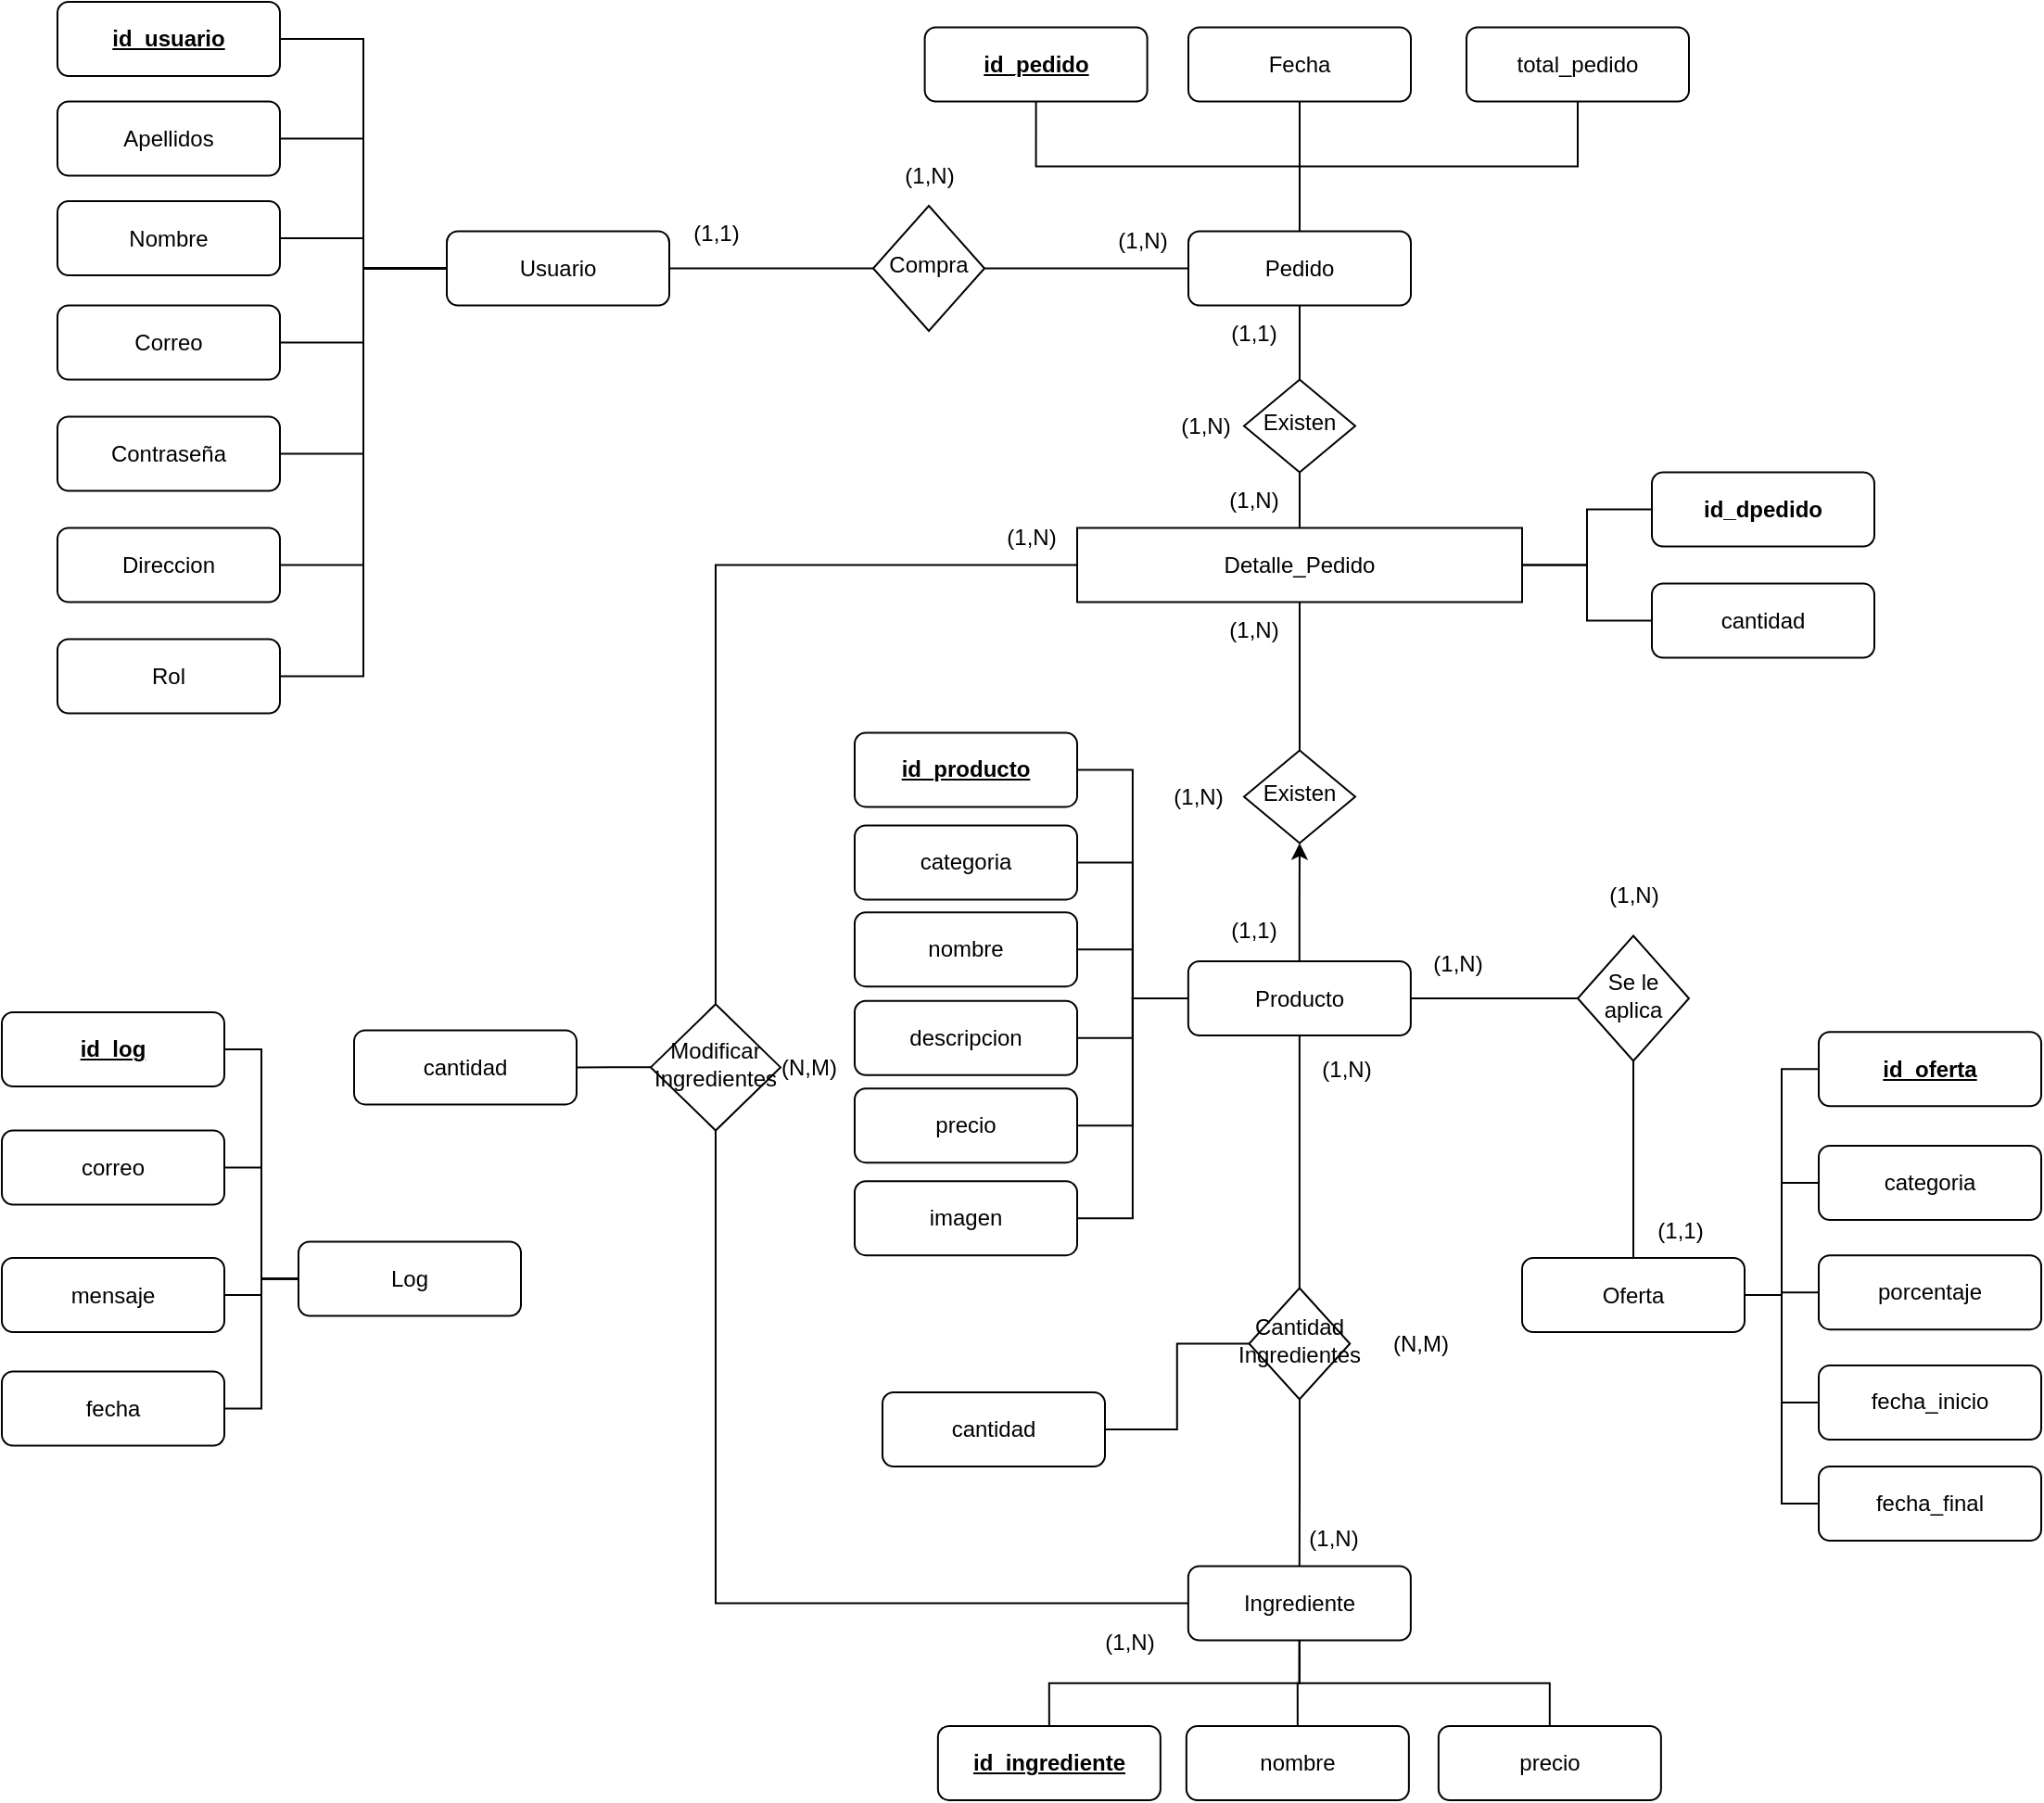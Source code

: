 <mxfile version="25.0.3" pages="2">
  <diagram id="TGm6X1d6-LLkggPcGHZY" name="Modelo Entidad Relacion">
    <mxGraphModel dx="2876" dy="1111" grid="1" gridSize="10" guides="1" tooltips="1" connect="1" arrows="1" fold="1" page="1" pageScale="1" pageWidth="827" pageHeight="1169" math="0" shadow="0">
      <root>
        <mxCell id="0" />
        <mxCell id="1" parent="0" />
        <mxCell id="BRInbiWePgotsUmajxHO-3" style="edgeStyle=orthogonalEdgeStyle;rounded=0;orthogonalLoop=1;jettySize=auto;html=1;exitX=1;exitY=0.5;exitDx=0;exitDy=0;entryX=0;entryY=0.5;entryDx=0;entryDy=0;endArrow=none;endFill=0;" parent="1" source="ZVr4Kbi1Na81i9mRqXBr-1" target="BRInbiWePgotsUmajxHO-2" edge="1">
          <mxGeometry relative="1" as="geometry" />
        </mxCell>
        <mxCell id="-W3EkcvgGxvH3OZpbfAn-17" style="edgeStyle=orthogonalEdgeStyle;rounded=0;orthogonalLoop=1;jettySize=auto;html=1;entryX=1;entryY=0.5;entryDx=0;entryDy=0;endArrow=none;endFill=0;" parent="1" source="ZVr4Kbi1Na81i9mRqXBr-1" target="-W3EkcvgGxvH3OZpbfAn-8" edge="1">
          <mxGeometry relative="1" as="geometry" />
        </mxCell>
        <mxCell id="-W3EkcvgGxvH3OZpbfAn-18" style="edgeStyle=orthogonalEdgeStyle;rounded=0;orthogonalLoop=1;jettySize=auto;html=1;entryX=1;entryY=0.5;entryDx=0;entryDy=0;endArrow=none;endFill=0;" parent="1" source="ZVr4Kbi1Na81i9mRqXBr-1" target="-W3EkcvgGxvH3OZpbfAn-12" edge="1">
          <mxGeometry relative="1" as="geometry" />
        </mxCell>
        <mxCell id="-W3EkcvgGxvH3OZpbfAn-20" style="edgeStyle=orthogonalEdgeStyle;rounded=0;orthogonalLoop=1;jettySize=auto;html=1;entryX=1;entryY=0.5;entryDx=0;entryDy=0;endArrow=none;endFill=0;" parent="1" source="ZVr4Kbi1Na81i9mRqXBr-1" target="-W3EkcvgGxvH3OZpbfAn-10" edge="1">
          <mxGeometry relative="1" as="geometry" />
        </mxCell>
        <mxCell id="-W3EkcvgGxvH3OZpbfAn-22" style="edgeStyle=orthogonalEdgeStyle;rounded=0;orthogonalLoop=1;jettySize=auto;html=1;entryX=1;entryY=0.5;entryDx=0;entryDy=0;endArrow=none;endFill=0;" parent="1" source="ZVr4Kbi1Na81i9mRqXBr-1" target="-W3EkcvgGxvH3OZpbfAn-21" edge="1">
          <mxGeometry relative="1" as="geometry" />
        </mxCell>
        <mxCell id="-W3EkcvgGxvH3OZpbfAn-24" style="edgeStyle=orthogonalEdgeStyle;rounded=0;orthogonalLoop=1;jettySize=auto;html=1;entryX=1;entryY=0.5;entryDx=0;entryDy=0;endArrow=none;endFill=0;" parent="1" source="ZVr4Kbi1Na81i9mRqXBr-1" target="-W3EkcvgGxvH3OZpbfAn-23" edge="1">
          <mxGeometry relative="1" as="geometry" />
        </mxCell>
        <mxCell id="-W3EkcvgGxvH3OZpbfAn-26" style="edgeStyle=orthogonalEdgeStyle;rounded=0;orthogonalLoop=1;jettySize=auto;html=1;entryX=1;entryY=0.5;entryDx=0;entryDy=0;endArrow=none;endFill=0;" parent="1" source="ZVr4Kbi1Na81i9mRqXBr-1" target="-W3EkcvgGxvH3OZpbfAn-25" edge="1">
          <mxGeometry relative="1" as="geometry" />
        </mxCell>
        <mxCell id="-W3EkcvgGxvH3OZpbfAn-28" style="edgeStyle=orthogonalEdgeStyle;rounded=0;orthogonalLoop=1;jettySize=auto;html=1;entryX=1;entryY=0.5;entryDx=0;entryDy=0;endArrow=none;endFill=0;" parent="1" source="ZVr4Kbi1Na81i9mRqXBr-1" target="-W3EkcvgGxvH3OZpbfAn-27" edge="1">
          <mxGeometry relative="1" as="geometry" />
        </mxCell>
        <mxCell id="ZVr4Kbi1Na81i9mRqXBr-1" value="Usuario" style="rounded=1;whiteSpace=wrap;html=1;fontSize=12;glass=0;strokeWidth=1;shadow=0;" parent="1" vertex="1">
          <mxGeometry x="-530" y="163.75" width="120" height="40" as="geometry" />
        </mxCell>
        <mxCell id="-W3EkcvgGxvH3OZpbfAn-99" value="" style="edgeStyle=orthogonalEdgeStyle;rounded=0;orthogonalLoop=1;jettySize=auto;html=1;entryX=0.5;entryY=1;entryDx=0;entryDy=0;" parent="1" source="ZVr4Kbi1Na81i9mRqXBr-2" target="AQUYisIw5RWC7NUJ68C2-2" edge="1">
          <mxGeometry relative="1" as="geometry" />
        </mxCell>
        <mxCell id="-W3EkcvgGxvH3OZpbfAn-100" style="edgeStyle=orthogonalEdgeStyle;rounded=0;orthogonalLoop=1;jettySize=auto;html=1;entryX=0.5;entryY=0;entryDx=0;entryDy=0;endArrow=none;endFill=0;" parent="1" source="ZVr4Kbi1Na81i9mRqXBr-2" target="HIgewty7gx-F5gWbF37v-1" edge="1">
          <mxGeometry relative="1" as="geometry" />
        </mxCell>
        <mxCell id="JfMjbdt3IaxvPo4gDNUp-1" value="" style="edgeStyle=orthogonalEdgeStyle;rounded=0;orthogonalLoop=1;jettySize=auto;html=1;endArrow=none;endFill=0;" parent="1" source="ZVr4Kbi1Na81i9mRqXBr-2" target="PLP8Pyuhg4ZwFfDlURbS-1" edge="1">
          <mxGeometry relative="1" as="geometry" />
        </mxCell>
        <mxCell id="JfMjbdt3IaxvPo4gDNUp-2" style="edgeStyle=orthogonalEdgeStyle;rounded=0;orthogonalLoop=1;jettySize=auto;html=1;entryX=1;entryY=0.5;entryDx=0;entryDy=0;endArrow=none;endFill=0;" parent="1" source="ZVr4Kbi1Na81i9mRqXBr-2" target="-W3EkcvgGxvH3OZpbfAn-49" edge="1">
          <mxGeometry relative="1" as="geometry" />
        </mxCell>
        <mxCell id="JfMjbdt3IaxvPo4gDNUp-3" style="edgeStyle=orthogonalEdgeStyle;rounded=0;orthogonalLoop=1;jettySize=auto;html=1;entryX=1;entryY=0.5;entryDx=0;entryDy=0;endArrow=none;endFill=0;" parent="1" source="ZVr4Kbi1Na81i9mRqXBr-2" target="-W3EkcvgGxvH3OZpbfAn-50" edge="1">
          <mxGeometry relative="1" as="geometry" />
        </mxCell>
        <mxCell id="JfMjbdt3IaxvPo4gDNUp-4" style="edgeStyle=orthogonalEdgeStyle;rounded=0;orthogonalLoop=1;jettySize=auto;html=1;entryX=1;entryY=0.5;entryDx=0;entryDy=0;endArrow=none;endFill=0;" parent="1" source="ZVr4Kbi1Na81i9mRqXBr-2" target="-W3EkcvgGxvH3OZpbfAn-51" edge="1">
          <mxGeometry relative="1" as="geometry" />
        </mxCell>
        <mxCell id="JfMjbdt3IaxvPo4gDNUp-5" style="edgeStyle=orthogonalEdgeStyle;rounded=0;orthogonalLoop=1;jettySize=auto;html=1;entryX=1;entryY=0.5;entryDx=0;entryDy=0;endArrow=none;endFill=0;" parent="1" source="ZVr4Kbi1Na81i9mRqXBr-2" target="-W3EkcvgGxvH3OZpbfAn-52" edge="1">
          <mxGeometry relative="1" as="geometry" />
        </mxCell>
        <mxCell id="QXuAp1z63WRNJgjyR6KG-4" style="edgeStyle=orthogonalEdgeStyle;rounded=0;orthogonalLoop=1;jettySize=auto;html=1;entryX=1;entryY=0.5;entryDx=0;entryDy=0;endArrow=none;endFill=0;" parent="1" source="ZVr4Kbi1Na81i9mRqXBr-2" target="QXuAp1z63WRNJgjyR6KG-1" edge="1">
          <mxGeometry relative="1" as="geometry" />
        </mxCell>
        <mxCell id="QXuAp1z63WRNJgjyR6KG-6" style="edgeStyle=orthogonalEdgeStyle;rounded=0;orthogonalLoop=1;jettySize=auto;html=1;endArrow=none;endFill=0;entryX=1;entryY=0.5;entryDx=0;entryDy=0;" parent="1" source="ZVr4Kbi1Na81i9mRqXBr-2" target="QXuAp1z63WRNJgjyR6KG-5" edge="1">
          <mxGeometry relative="1" as="geometry" />
        </mxCell>
        <mxCell id="ZVr4Kbi1Na81i9mRqXBr-2" value="Producto" style="rounded=1;whiteSpace=wrap;html=1;fontSize=12;glass=0;strokeWidth=1;shadow=0;" parent="1" vertex="1">
          <mxGeometry x="-130.07" y="557.5" width="120" height="40" as="geometry" />
        </mxCell>
        <mxCell id="7gZbKg2dCzjFlyA7e1SE-2" value="" style="edgeStyle=orthogonalEdgeStyle;rounded=0;orthogonalLoop=1;jettySize=auto;html=1;endArrow=none;endFill=0;" parent="1" source="ZVr4Kbi1Na81i9mRqXBr-3" target="7gZbKg2dCzjFlyA7e1SE-1" edge="1">
          <mxGeometry relative="1" as="geometry" />
        </mxCell>
        <mxCell id="-W3EkcvgGxvH3OZpbfAn-33" value="" style="edgeStyle=orthogonalEdgeStyle;rounded=0;orthogonalLoop=1;jettySize=auto;html=1;endArrow=none;endFill=0;" parent="1" source="ZVr4Kbi1Na81i9mRqXBr-3" target="-W3EkcvgGxvH3OZpbfAn-30" edge="1">
          <mxGeometry relative="1" as="geometry" />
        </mxCell>
        <mxCell id="-W3EkcvgGxvH3OZpbfAn-34" style="edgeStyle=orthogonalEdgeStyle;rounded=0;orthogonalLoop=1;jettySize=auto;html=1;entryX=0.5;entryY=1;entryDx=0;entryDy=0;exitX=0.5;exitY=0;exitDx=0;exitDy=0;endArrow=none;endFill=0;" parent="1" source="ZVr4Kbi1Na81i9mRqXBr-3" target="-W3EkcvgGxvH3OZpbfAn-29" edge="1">
          <mxGeometry relative="1" as="geometry" />
        </mxCell>
        <mxCell id="0ua6qyDJJBUqq2Hq9dzX-4" style="edgeStyle=orthogonalEdgeStyle;rounded=0;orthogonalLoop=1;jettySize=auto;html=1;entryX=0.5;entryY=1;entryDx=0;entryDy=0;exitX=0.5;exitY=0;exitDx=0;exitDy=0;endArrow=none;endFill=0;" parent="1" source="ZVr4Kbi1Na81i9mRqXBr-3" target="0ua6qyDJJBUqq2Hq9dzX-3" edge="1">
          <mxGeometry relative="1" as="geometry" />
        </mxCell>
        <mxCell id="ZVr4Kbi1Na81i9mRqXBr-3" value="Pedido" style="rounded=1;whiteSpace=wrap;html=1;fontSize=12;glass=0;strokeWidth=1;shadow=0;" parent="1" vertex="1">
          <mxGeometry x="-130" y="163.75" width="120" height="40" as="geometry" />
        </mxCell>
        <mxCell id="6EGvaJqGGsd8B0oyD8RD-8" style="rounded=0;orthogonalLoop=1;jettySize=auto;html=1;entryX=0.5;entryY=1;entryDx=0;entryDy=0;edgeStyle=orthogonalEdgeStyle;strokeColor=default;curved=0;endArrow=none;endFill=0;" parent="1" source="ZVr4Kbi1Na81i9mRqXBr-4" target="BRInbiWePgotsUmajxHO-1" edge="1">
          <mxGeometry relative="1" as="geometry">
            <mxPoint x="-385" y="581.87" as="targetPoint" />
          </mxGeometry>
        </mxCell>
        <mxCell id="-W3EkcvgGxvH3OZpbfAn-62" style="edgeStyle=orthogonalEdgeStyle;rounded=0;orthogonalLoop=1;jettySize=auto;html=1;entryX=0.5;entryY=0;entryDx=0;entryDy=0;endArrow=none;endFill=0;exitX=0.5;exitY=1;exitDx=0;exitDy=0;" parent="1" source="ZVr4Kbi1Na81i9mRqXBr-4" target="-W3EkcvgGxvH3OZpbfAn-59" edge="1">
          <mxGeometry relative="1" as="geometry" />
        </mxCell>
        <mxCell id="-W3EkcvgGxvH3OZpbfAn-63" style="edgeStyle=orthogonalEdgeStyle;rounded=0;orthogonalLoop=1;jettySize=auto;html=1;entryX=0.5;entryY=0;entryDx=0;entryDy=0;endArrow=none;endFill=0;" parent="1" source="ZVr4Kbi1Na81i9mRqXBr-4" target="-W3EkcvgGxvH3OZpbfAn-60" edge="1">
          <mxGeometry relative="1" as="geometry" />
        </mxCell>
        <mxCell id="KpYN-lRRDEY_0RzQuRkS-2" style="edgeStyle=orthogonalEdgeStyle;rounded=0;orthogonalLoop=1;jettySize=auto;html=1;exitX=0.5;exitY=1;exitDx=0;exitDy=0;endArrow=none;endFill=0;" parent="1" source="ZVr4Kbi1Na81i9mRqXBr-4" target="KpYN-lRRDEY_0RzQuRkS-1" edge="1">
          <mxGeometry relative="1" as="geometry" />
        </mxCell>
        <mxCell id="ZVr4Kbi1Na81i9mRqXBr-4" value="Ingrediente" style="rounded=1;whiteSpace=wrap;html=1;fontSize=12;glass=0;strokeWidth=1;shadow=0;" parent="1" vertex="1">
          <mxGeometry x="-130.07" y="883.75" width="120" height="40" as="geometry" />
        </mxCell>
        <mxCell id="AQUYisIw5RWC7NUJ68C2-3" value="" style="edgeStyle=orthogonalEdgeStyle;rounded=0;orthogonalLoop=1;jettySize=auto;html=1;endArrow=none;endFill=0;" parent="1" source="ZVr4Kbi1Na81i9mRqXBr-5" target="AQUYisIw5RWC7NUJ68C2-2" edge="1">
          <mxGeometry relative="1" as="geometry" />
        </mxCell>
        <mxCell id="-W3EkcvgGxvH3OZpbfAn-44" style="edgeStyle=orthogonalEdgeStyle;rounded=0;orthogonalLoop=1;jettySize=auto;html=1;entryX=0;entryY=0.5;entryDx=0;entryDy=0;endArrow=none;endFill=0;" parent="1" source="ZVr4Kbi1Na81i9mRqXBr-5" target="-W3EkcvgGxvH3OZpbfAn-37" edge="1">
          <mxGeometry relative="1" as="geometry" />
        </mxCell>
        <mxCell id="-W3EkcvgGxvH3OZpbfAn-48" style="edgeStyle=orthogonalEdgeStyle;rounded=0;orthogonalLoop=1;jettySize=auto;html=1;entryX=0;entryY=0.5;entryDx=0;entryDy=0;endArrow=none;endFill=0;" parent="1" source="ZVr4Kbi1Na81i9mRqXBr-5" target="-W3EkcvgGxvH3OZpbfAn-40" edge="1">
          <mxGeometry relative="1" as="geometry" />
        </mxCell>
        <mxCell id="ZVr4Kbi1Na81i9mRqXBr-5" value="Detalle_Pedido" style="rounded=0;whiteSpace=wrap;html=1;" parent="1" vertex="1">
          <mxGeometry x="-190" y="323.75" width="240" height="40" as="geometry" />
        </mxCell>
        <mxCell id="6EGvaJqGGsd8B0oyD8RD-4" style="edgeStyle=orthogonalEdgeStyle;rounded=0;orthogonalLoop=1;jettySize=auto;html=1;entryX=0;entryY=0.5;entryDx=0;entryDy=0;exitX=0.5;exitY=0;exitDx=0;exitDy=0;startArrow=none;startFill=0;endArrow=none;endFill=0;" parent="1" source="BRInbiWePgotsUmajxHO-1" target="ZVr4Kbi1Na81i9mRqXBr-5" edge="1">
          <mxGeometry relative="1" as="geometry">
            <mxPoint x="-385" y="513.75" as="sourcePoint" />
          </mxGeometry>
        </mxCell>
        <mxCell id="JfMjbdt3IaxvPo4gDNUp-15" style="edgeStyle=orthogonalEdgeStyle;rounded=0;orthogonalLoop=1;jettySize=auto;html=1;entryX=0;entryY=0.5;entryDx=0;entryDy=0;endArrow=none;endFill=0;" parent="1" source="0SPrNcQa3tnwA7gcO62S-1" target="JfMjbdt3IaxvPo4gDNUp-9" edge="1">
          <mxGeometry relative="1" as="geometry" />
        </mxCell>
        <mxCell id="JfMjbdt3IaxvPo4gDNUp-16" style="edgeStyle=orthogonalEdgeStyle;rounded=0;orthogonalLoop=1;jettySize=auto;html=1;entryX=0;entryY=0.5;entryDx=0;entryDy=0;endArrow=none;endFill=0;" parent="1" source="0SPrNcQa3tnwA7gcO62S-1" target="JfMjbdt3IaxvPo4gDNUp-8" edge="1">
          <mxGeometry relative="1" as="geometry" />
        </mxCell>
        <mxCell id="JfMjbdt3IaxvPo4gDNUp-17" style="edgeStyle=orthogonalEdgeStyle;rounded=0;orthogonalLoop=1;jettySize=auto;html=1;entryX=0;entryY=0.5;entryDx=0;entryDy=0;endArrow=none;endFill=0;" parent="1" source="0SPrNcQa3tnwA7gcO62S-1" target="JfMjbdt3IaxvPo4gDNUp-12" edge="1">
          <mxGeometry relative="1" as="geometry" />
        </mxCell>
        <mxCell id="JfMjbdt3IaxvPo4gDNUp-18" style="edgeStyle=orthogonalEdgeStyle;rounded=0;orthogonalLoop=1;jettySize=auto;html=1;entryX=0;entryY=0.5;entryDx=0;entryDy=0;endArrow=none;endFill=0;" parent="1" source="0SPrNcQa3tnwA7gcO62S-1" target="JfMjbdt3IaxvPo4gDNUp-13" edge="1">
          <mxGeometry relative="1" as="geometry" />
        </mxCell>
        <mxCell id="zYOUfVRbWbdnZnZJbM3p-2" style="edgeStyle=orthogonalEdgeStyle;rounded=0;orthogonalLoop=1;jettySize=auto;html=1;endArrow=none;endFill=0;" parent="1" source="0SPrNcQa3tnwA7gcO62S-1" target="zYOUfVRbWbdnZnZJbM3p-1" edge="1">
          <mxGeometry relative="1" as="geometry" />
        </mxCell>
        <mxCell id="0SPrNcQa3tnwA7gcO62S-1" value="Oferta" style="rounded=1;whiteSpace=wrap;html=1;fontSize=12;glass=0;strokeWidth=1;shadow=0;" parent="1" vertex="1">
          <mxGeometry x="50" y="717.5" width="120" height="40" as="geometry" />
        </mxCell>
        <mxCell id="HIgewty7gx-F5gWbF37v-3" value="" style="edgeStyle=orthogonalEdgeStyle;rounded=0;orthogonalLoop=1;jettySize=auto;html=1;endArrow=none;endFill=0;" parent="1" source="HIgewty7gx-F5gWbF37v-1" target="ZVr4Kbi1Na81i9mRqXBr-4" edge="1">
          <mxGeometry relative="1" as="geometry" />
        </mxCell>
        <mxCell id="-W3EkcvgGxvH3OZpbfAn-91" style="edgeStyle=orthogonalEdgeStyle;rounded=0;orthogonalLoop=1;jettySize=auto;html=1;entryX=1;entryY=0.5;entryDx=0;entryDy=0;endArrow=none;endFill=0;" parent="1" source="HIgewty7gx-F5gWbF37v-1" target="-W3EkcvgGxvH3OZpbfAn-88" edge="1">
          <mxGeometry relative="1" as="geometry" />
        </mxCell>
        <mxCell id="HIgewty7gx-F5gWbF37v-1" value="Cantidad&lt;div&gt;Ingredientes&lt;/div&gt;" style="rhombus;whiteSpace=wrap;html=1;shadow=0;fontFamily=Helvetica;fontSize=12;align=center;strokeWidth=1;spacing=6;spacingTop=-4;" parent="1" vertex="1">
          <mxGeometry x="-97.25" y="733.75" width="54.37" height="60" as="geometry" />
        </mxCell>
        <mxCell id="-W3EkcvgGxvH3OZpbfAn-71" style="edgeStyle=orthogonalEdgeStyle;rounded=0;orthogonalLoop=1;jettySize=auto;html=1;endArrow=none;endFill=0;" parent="1" source="BRInbiWePgotsUmajxHO-1" target="-W3EkcvgGxvH3OZpbfAn-66" edge="1">
          <mxGeometry relative="1" as="geometry" />
        </mxCell>
        <mxCell id="BRInbiWePgotsUmajxHO-1" value="Modificar&lt;div&gt;Ingredientes&lt;/div&gt;" style="rhombus;whiteSpace=wrap;html=1;shadow=0;fontFamily=Helvetica;fontSize=12;align=center;strokeWidth=1;spacing=6;spacingTop=-4;" parent="1" vertex="1">
          <mxGeometry x="-420" y="580.63" width="70" height="68.12" as="geometry" />
        </mxCell>
        <mxCell id="BRInbiWePgotsUmajxHO-4" style="edgeStyle=orthogonalEdgeStyle;rounded=0;orthogonalLoop=1;jettySize=auto;html=1;entryX=0;entryY=0.5;entryDx=0;entryDy=0;endArrow=none;endFill=0;" parent="1" source="BRInbiWePgotsUmajxHO-2" target="ZVr4Kbi1Na81i9mRqXBr-3" edge="1">
          <mxGeometry relative="1" as="geometry" />
        </mxCell>
        <mxCell id="BRInbiWePgotsUmajxHO-2" value="Compra" style="rhombus;whiteSpace=wrap;html=1;shadow=0;fontFamily=Helvetica;fontSize=12;align=center;strokeWidth=1;spacing=6;spacingTop=-4;" parent="1" vertex="1">
          <mxGeometry x="-300" y="150" width="60" height="67.5" as="geometry" />
        </mxCell>
        <mxCell id="PLP8Pyuhg4ZwFfDlURbS-3" value="" style="edgeStyle=orthogonalEdgeStyle;rounded=0;orthogonalLoop=1;jettySize=auto;html=1;endArrow=none;endFill=0;" parent="1" source="PLP8Pyuhg4ZwFfDlURbS-1" target="0SPrNcQa3tnwA7gcO62S-1" edge="1">
          <mxGeometry relative="1" as="geometry" />
        </mxCell>
        <mxCell id="PLP8Pyuhg4ZwFfDlURbS-1" value="Se le aplica" style="rhombus;whiteSpace=wrap;html=1;shadow=0;fontFamily=Helvetica;fontSize=12;align=center;strokeWidth=1;spacing=6;spacingTop=-4;" parent="1" vertex="1">
          <mxGeometry x="80" y="543.75" width="60" height="67.5" as="geometry" />
        </mxCell>
        <mxCell id="zB8p53L1GKtWNdtfz_ig-1" value="(1,N)" style="text;html=1;align=center;verticalAlign=middle;resizable=0;points=[];autosize=1;strokeColor=none;fillColor=none;" parent="1" vertex="1">
          <mxGeometry x="-180" y="153.75" width="50" height="30" as="geometry" />
        </mxCell>
        <mxCell id="zB8p53L1GKtWNdtfz_ig-3" value="(1,1)" style="text;html=1;align=center;verticalAlign=middle;resizable=0;points=[];autosize=1;strokeColor=none;fillColor=none;" parent="1" vertex="1">
          <mxGeometry x="-410" y="150" width="50" height="30" as="geometry" />
        </mxCell>
        <mxCell id="zB8p53L1GKtWNdtfz_ig-4" value="(1,N)" style="text;html=1;align=center;verticalAlign=middle;resizable=0;points=[];autosize=1;strokeColor=none;fillColor=none;" parent="1" vertex="1">
          <mxGeometry x="-295" y="118.75" width="50" height="30" as="geometry" />
        </mxCell>
        <mxCell id="uM5NJXNVHRYu17nREynq-1" value="(1,1)" style="text;html=1;align=center;verticalAlign=middle;resizable=0;points=[];autosize=1;strokeColor=none;fillColor=none;rotation=0;" parent="1" vertex="1">
          <mxGeometry x="110" y="687.5" width="50" height="30" as="geometry" />
        </mxCell>
        <mxCell id="2nQRBEafZlddCQpiiwYS-1" value="(1,N)" style="text;html=1;align=center;verticalAlign=middle;resizable=0;points=[];autosize=1;strokeColor=none;fillColor=none;rotation=0;" parent="1" vertex="1">
          <mxGeometry x="-10" y="543.75" width="50" height="30" as="geometry" />
        </mxCell>
        <mxCell id="2nQRBEafZlddCQpiiwYS-2" value="(1,N)" style="text;html=1;align=center;verticalAlign=middle;resizable=0;points=[];autosize=1;strokeColor=none;fillColor=none;rotation=0;" parent="1" vertex="1">
          <mxGeometry x="85" y="506.56" width="50" height="30" as="geometry" />
        </mxCell>
        <mxCell id="7gZbKg2dCzjFlyA7e1SE-3" value="" style="edgeStyle=orthogonalEdgeStyle;rounded=0;orthogonalLoop=1;jettySize=auto;html=1;endArrow=none;endFill=0;" parent="1" source="7gZbKg2dCzjFlyA7e1SE-1" target="ZVr4Kbi1Na81i9mRqXBr-5" edge="1">
          <mxGeometry relative="1" as="geometry" />
        </mxCell>
        <mxCell id="7gZbKg2dCzjFlyA7e1SE-1" value="Existen" style="rhombus;whiteSpace=wrap;html=1;shadow=0;fontFamily=Helvetica;fontSize=12;align=center;strokeWidth=1;spacing=6;spacingTop=-4;" parent="1" vertex="1">
          <mxGeometry x="-100" y="243.75" width="60" height="50" as="geometry" />
        </mxCell>
        <mxCell id="7gZbKg2dCzjFlyA7e1SE-5" value="(1,N)" style="text;html=1;align=center;verticalAlign=middle;resizable=0;points=[];autosize=1;strokeColor=none;fillColor=none;" parent="1" vertex="1">
          <mxGeometry x="-120" y="293.75" width="50" height="30" as="geometry" />
        </mxCell>
        <mxCell id="7gZbKg2dCzjFlyA7e1SE-6" value="(1,1)" style="text;html=1;align=center;verticalAlign=middle;resizable=0;points=[];autosize=1;strokeColor=none;fillColor=none;" parent="1" vertex="1">
          <mxGeometry x="-120" y="203.75" width="50" height="30" as="geometry" />
        </mxCell>
        <mxCell id="7gZbKg2dCzjFlyA7e1SE-7" value="(1,N)" style="text;html=1;align=center;verticalAlign=middle;resizable=0;points=[];autosize=1;strokeColor=none;fillColor=none;" parent="1" vertex="1">
          <mxGeometry x="-146" y="253.75" width="50" height="30" as="geometry" />
        </mxCell>
        <mxCell id="AQUYisIw5RWC7NUJ68C2-2" value="Existen" style="rhombus;whiteSpace=wrap;html=1;shadow=0;fontFamily=Helvetica;fontSize=12;align=center;strokeWidth=1;spacing=6;spacingTop=-4;" parent="1" vertex="1">
          <mxGeometry x="-100" y="443.75" width="60" height="50" as="geometry" />
        </mxCell>
        <mxCell id="AQUYisIw5RWC7NUJ68C2-6" value="(1,N)" style="text;html=1;align=center;verticalAlign=middle;resizable=0;points=[];autosize=1;strokeColor=none;fillColor=none;" parent="1" vertex="1">
          <mxGeometry x="-120" y="363.75" width="50" height="30" as="geometry" />
        </mxCell>
        <mxCell id="AQUYisIw5RWC7NUJ68C2-7" value="(1,1)" style="text;html=1;align=center;verticalAlign=middle;resizable=0;points=[];autosize=1;strokeColor=none;fillColor=none;" parent="1" vertex="1">
          <mxGeometry x="-120" y="525.62" width="50" height="30" as="geometry" />
        </mxCell>
        <mxCell id="YjUV_3VBTV-NjaZgRcIz-1" value="(1,N)" style="text;html=1;align=center;verticalAlign=middle;resizable=0;points=[];autosize=1;strokeColor=none;fillColor=none;rotation=0;" parent="1" vertex="1">
          <mxGeometry x="-76.88" y="853.75" width="50" height="30" as="geometry" />
        </mxCell>
        <mxCell id="YjUV_3VBTV-NjaZgRcIz-2" value="(1,N)" style="text;html=1;align=center;verticalAlign=middle;resizable=0;points=[];autosize=1;strokeColor=none;fillColor=none;rotation=0;" parent="1" vertex="1">
          <mxGeometry x="-70" y="600.63" width="50" height="30" as="geometry" />
        </mxCell>
        <mxCell id="YjUV_3VBTV-NjaZgRcIz-3" value="(1,N)" style="text;html=1;align=center;verticalAlign=middle;resizable=0;points=[];autosize=1;strokeColor=none;fillColor=none;" parent="1" vertex="1">
          <mxGeometry x="-150.0" y="453.75" width="50" height="30" as="geometry" />
        </mxCell>
        <mxCell id="-W3EkcvgGxvH3OZpbfAn-1" value="(1,N)" style="text;html=1;align=center;verticalAlign=middle;resizable=0;points=[];autosize=1;strokeColor=none;fillColor=none;rotation=0;" parent="1" vertex="1">
          <mxGeometry x="-240" y="313.75" width="50" height="30" as="geometry" />
        </mxCell>
        <mxCell id="-W3EkcvgGxvH3OZpbfAn-3" value="(1,N)" style="text;html=1;align=center;verticalAlign=middle;resizable=0;points=[];autosize=1;strokeColor=none;fillColor=none;rotation=0;" parent="1" vertex="1">
          <mxGeometry x="-186.88" y="910" width="50" height="30" as="geometry" />
        </mxCell>
        <mxCell id="-W3EkcvgGxvH3OZpbfAn-4" value="(N,M)" style="text;html=1;align=center;verticalAlign=middle;resizable=0;points=[];autosize=1;strokeColor=none;fillColor=none;rotation=0;" parent="1" vertex="1">
          <mxGeometry x="-360" y="599.69" width="50" height="30" as="geometry" />
        </mxCell>
        <mxCell id="-W3EkcvgGxvH3OZpbfAn-8" value="&lt;b&gt;&lt;u&gt;id_usuario&lt;/u&gt;&lt;/b&gt;" style="rounded=1;whiteSpace=wrap;html=1;fontSize=12;glass=0;strokeWidth=1;shadow=0;" parent="1" vertex="1">
          <mxGeometry x="-740" y="40" width="120" height="40" as="geometry" />
        </mxCell>
        <mxCell id="-W3EkcvgGxvH3OZpbfAn-12" value="Apellidos" style="rounded=1;whiteSpace=wrap;html=1;fontSize=12;glass=0;strokeWidth=1;shadow=0;" parent="1" vertex="1">
          <mxGeometry x="-740" y="93.75" width="120" height="40" as="geometry" />
        </mxCell>
        <mxCell id="-W3EkcvgGxvH3OZpbfAn-10" value="Nombre" style="rounded=1;whiteSpace=wrap;html=1;fontSize=12;glass=0;strokeWidth=1;shadow=0;" parent="1" vertex="1">
          <mxGeometry x="-740" y="147.5" width="120" height="40" as="geometry" />
        </mxCell>
        <mxCell id="-W3EkcvgGxvH3OZpbfAn-21" value="Correo" style="rounded=1;whiteSpace=wrap;html=1;fontSize=12;glass=0;strokeWidth=1;shadow=0;" parent="1" vertex="1">
          <mxGeometry x="-740" y="203.75" width="120" height="40" as="geometry" />
        </mxCell>
        <mxCell id="-W3EkcvgGxvH3OZpbfAn-23" value="Contraseña" style="rounded=1;whiteSpace=wrap;html=1;fontSize=12;glass=0;strokeWidth=1;shadow=0;" parent="1" vertex="1">
          <mxGeometry x="-740" y="263.75" width="120" height="40" as="geometry" />
        </mxCell>
        <mxCell id="-W3EkcvgGxvH3OZpbfAn-25" value="Direccion" style="rounded=1;whiteSpace=wrap;html=1;fontSize=12;glass=0;strokeWidth=1;shadow=0;" parent="1" vertex="1">
          <mxGeometry x="-740" y="323.75" width="120" height="40" as="geometry" />
        </mxCell>
        <mxCell id="-W3EkcvgGxvH3OZpbfAn-27" value="Rol" style="rounded=1;whiteSpace=wrap;html=1;fontSize=12;glass=0;strokeWidth=1;shadow=0;" parent="1" vertex="1">
          <mxGeometry x="-740" y="383.75" width="120" height="40" as="geometry" />
        </mxCell>
        <mxCell id="-W3EkcvgGxvH3OZpbfAn-29" value="&lt;b&gt;&lt;u&gt;id_pedido&lt;/u&gt;&lt;/b&gt;" style="rounded=1;whiteSpace=wrap;html=1;fontSize=12;glass=0;strokeWidth=1;shadow=0;" parent="1" vertex="1">
          <mxGeometry x="-272.19" y="53.75" width="120" height="40" as="geometry" />
        </mxCell>
        <mxCell id="-W3EkcvgGxvH3OZpbfAn-30" value="Fecha" style="rounded=1;whiteSpace=wrap;html=1;fontSize=12;glass=0;strokeWidth=1;shadow=0;" parent="1" vertex="1">
          <mxGeometry x="-130" y="53.75" width="120" height="40" as="geometry" />
        </mxCell>
        <mxCell id="-W3EkcvgGxvH3OZpbfAn-37" value="&lt;b style=&quot;&quot;&gt;id_dpedido&lt;/b&gt;" style="rounded=1;whiteSpace=wrap;html=1;fontSize=12;glass=0;strokeWidth=1;shadow=0;" parent="1" vertex="1">
          <mxGeometry x="120" y="293.75" width="120" height="40" as="geometry" />
        </mxCell>
        <mxCell id="-W3EkcvgGxvH3OZpbfAn-40" value="cantidad" style="rounded=1;whiteSpace=wrap;html=1;fontSize=12;glass=0;strokeWidth=1;shadow=0;" parent="1" vertex="1">
          <mxGeometry x="120" y="353.75" width="120" height="40" as="geometry" />
        </mxCell>
        <mxCell id="-W3EkcvgGxvH3OZpbfAn-49" value="&lt;b&gt;&lt;u&gt;id_producto&lt;/u&gt;&lt;/b&gt;" style="rounded=1;whiteSpace=wrap;html=1;fontSize=12;glass=0;strokeWidth=1;shadow=0;" parent="1" vertex="1">
          <mxGeometry x="-310" y="434.21" width="120" height="40" as="geometry" />
        </mxCell>
        <mxCell id="-W3EkcvgGxvH3OZpbfAn-50" value="nombre" style="rounded=1;whiteSpace=wrap;html=1;fontSize=12;glass=0;strokeWidth=1;shadow=0;" parent="1" vertex="1">
          <mxGeometry x="-310" y="531.09" width="120" height="40" as="geometry" />
        </mxCell>
        <mxCell id="-W3EkcvgGxvH3OZpbfAn-51" value="descripcion" style="rounded=1;whiteSpace=wrap;html=1;fontSize=12;glass=0;strokeWidth=1;shadow=0;" parent="1" vertex="1">
          <mxGeometry x="-310" y="578.9" width="120" height="40" as="geometry" />
        </mxCell>
        <mxCell id="-W3EkcvgGxvH3OZpbfAn-52" value="precio" style="rounded=1;whiteSpace=wrap;html=1;fontSize=12;glass=0;strokeWidth=1;shadow=0;" parent="1" vertex="1">
          <mxGeometry x="-310" y="626.09" width="120" height="40" as="geometry" />
        </mxCell>
        <mxCell id="-W3EkcvgGxvH3OZpbfAn-59" value="&lt;u&gt;&lt;b&gt;id_ingrediente&lt;/b&gt;&lt;/u&gt;" style="rounded=1;whiteSpace=wrap;html=1;fontSize=12;glass=0;strokeWidth=1;shadow=0;" parent="1" vertex="1">
          <mxGeometry x="-265.07" y="970" width="120" height="40" as="geometry" />
        </mxCell>
        <mxCell id="-W3EkcvgGxvH3OZpbfAn-60" value="nombre" style="rounded=1;whiteSpace=wrap;html=1;fontSize=12;glass=0;strokeWidth=1;shadow=0;" parent="1" vertex="1">
          <mxGeometry x="-131.07" y="970" width="120" height="40" as="geometry" />
        </mxCell>
        <mxCell id="-W3EkcvgGxvH3OZpbfAn-66" value="cantidad" style="rounded=1;whiteSpace=wrap;html=1;fontSize=12;glass=0;strokeWidth=1;shadow=0;" parent="1" vertex="1">
          <mxGeometry x="-580" y="594.69" width="120" height="40" as="geometry" />
        </mxCell>
        <mxCell id="-W3EkcvgGxvH3OZpbfAn-88" value="cantidad" style="rounded=1;whiteSpace=wrap;html=1;fontSize=12;glass=0;strokeWidth=1;shadow=0;" parent="1" vertex="1">
          <mxGeometry x="-295" y="790" width="120" height="40" as="geometry" />
        </mxCell>
        <mxCell id="-W3EkcvgGxvH3OZpbfAn-101" value="(N,M)" style="text;html=1;align=center;verticalAlign=middle;resizable=0;points=[];autosize=1;strokeColor=none;fillColor=none;rotation=0;" parent="1" vertex="1">
          <mxGeometry x="-30" y="748.75" width="50" height="30" as="geometry" />
        </mxCell>
        <mxCell id="JfMjbdt3IaxvPo4gDNUp-8" value="categoria" style="rounded=1;whiteSpace=wrap;html=1;fontSize=12;glass=0;strokeWidth=1;shadow=0;" parent="1" vertex="1">
          <mxGeometry x="210" y="657.03" width="120" height="40" as="geometry" />
        </mxCell>
        <mxCell id="JfMjbdt3IaxvPo4gDNUp-9" value="&lt;b&gt;&lt;u&gt;id_oferta&lt;/u&gt;&lt;/b&gt;" style="rounded=1;whiteSpace=wrap;html=1;fontSize=12;glass=0;strokeWidth=1;shadow=0;" parent="1" vertex="1">
          <mxGeometry x="210" y="595.63" width="120" height="40" as="geometry" />
        </mxCell>
        <mxCell id="JfMjbdt3IaxvPo4gDNUp-12" value="fecha_inicio" style="rounded=1;whiteSpace=wrap;html=1;fontSize=12;glass=0;strokeWidth=1;shadow=0;" parent="1" vertex="1">
          <mxGeometry x="210" y="775.47" width="120" height="40" as="geometry" />
        </mxCell>
        <mxCell id="JfMjbdt3IaxvPo4gDNUp-13" value="fecha_final" style="rounded=1;whiteSpace=wrap;html=1;fontSize=12;glass=0;strokeWidth=1;shadow=0;" parent="1" vertex="1">
          <mxGeometry x="210" y="830" width="120" height="40" as="geometry" />
        </mxCell>
        <mxCell id="zYOUfVRbWbdnZnZJbM3p-1" value="porcentaje" style="rounded=1;whiteSpace=wrap;html=1;fontSize=12;glass=0;strokeWidth=1;shadow=0;" parent="1" vertex="1">
          <mxGeometry x="210" y="716.09" width="120" height="40" as="geometry" />
        </mxCell>
        <mxCell id="QXuAp1z63WRNJgjyR6KG-1" value="imagen" style="rounded=1;whiteSpace=wrap;html=1;fontSize=12;glass=0;strokeWidth=1;shadow=0;" parent="1" vertex="1">
          <mxGeometry x="-310" y="676.09" width="120" height="40" as="geometry" />
        </mxCell>
        <mxCell id="QXuAp1z63WRNJgjyR6KG-5" value="categoria" style="rounded=1;whiteSpace=wrap;html=1;fontSize=12;glass=0;strokeWidth=1;shadow=0;" parent="1" vertex="1">
          <mxGeometry x="-310" y="484.21" width="120" height="40" as="geometry" />
        </mxCell>
        <mxCell id="KpYN-lRRDEY_0RzQuRkS-1" value="precio" style="rounded=1;whiteSpace=wrap;html=1;fontSize=12;glass=0;strokeWidth=1;shadow=0;" parent="1" vertex="1">
          <mxGeometry x="4.93" y="970" width="120" height="40" as="geometry" />
        </mxCell>
        <mxCell id="0ua6qyDJJBUqq2Hq9dzX-3" value="total_pedido" style="rounded=1;whiteSpace=wrap;html=1;fontSize=12;glass=0;strokeWidth=1;shadow=0;" parent="1" vertex="1">
          <mxGeometry x="20" y="53.75" width="120" height="40" as="geometry" />
        </mxCell>
        <mxCell id="25aY-dR5gtiGgvHFgRM7-3" style="edgeStyle=orthogonalEdgeStyle;rounded=0;orthogonalLoop=1;jettySize=auto;html=1;entryX=1;entryY=0.5;entryDx=0;entryDy=0;endArrow=none;endFill=0;" edge="1" parent="1" source="25aY-dR5gtiGgvHFgRM7-1" target="25aY-dR5gtiGgvHFgRM7-2">
          <mxGeometry relative="1" as="geometry" />
        </mxCell>
        <mxCell id="25aY-dR5gtiGgvHFgRM7-11" style="edgeStyle=orthogonalEdgeStyle;rounded=0;orthogonalLoop=1;jettySize=auto;html=1;exitX=0;exitY=0.5;exitDx=0;exitDy=0;entryX=1;entryY=0.5;entryDx=0;entryDy=0;endArrow=none;endFill=0;" edge="1" parent="1" source="25aY-dR5gtiGgvHFgRM7-1" target="25aY-dR5gtiGgvHFgRM7-7">
          <mxGeometry relative="1" as="geometry" />
        </mxCell>
        <mxCell id="25aY-dR5gtiGgvHFgRM7-12" style="edgeStyle=orthogonalEdgeStyle;rounded=0;orthogonalLoop=1;jettySize=auto;html=1;exitX=0;exitY=0.5;exitDx=0;exitDy=0;entryX=1;entryY=0.5;entryDx=0;entryDy=0;endArrow=none;endFill=0;" edge="1" parent="1" source="25aY-dR5gtiGgvHFgRM7-1" target="25aY-dR5gtiGgvHFgRM7-9">
          <mxGeometry relative="1" as="geometry" />
        </mxCell>
        <mxCell id="25aY-dR5gtiGgvHFgRM7-13" style="edgeStyle=orthogonalEdgeStyle;rounded=0;orthogonalLoop=1;jettySize=auto;html=1;exitX=0;exitY=0.5;exitDx=0;exitDy=0;entryX=1;entryY=0.5;entryDx=0;entryDy=0;endArrow=none;endFill=0;" edge="1" parent="1" source="25aY-dR5gtiGgvHFgRM7-1" target="25aY-dR5gtiGgvHFgRM7-10">
          <mxGeometry relative="1" as="geometry" />
        </mxCell>
        <mxCell id="25aY-dR5gtiGgvHFgRM7-1" value="Log" style="rounded=1;whiteSpace=wrap;html=1;fontSize=12;glass=0;strokeWidth=1;shadow=0;" vertex="1" parent="1">
          <mxGeometry x="-610" y="708.75" width="120" height="40" as="geometry" />
        </mxCell>
        <mxCell id="25aY-dR5gtiGgvHFgRM7-2" value="&lt;b&gt;&lt;u&gt;id_log&lt;/u&gt;&lt;/b&gt;" style="rounded=1;whiteSpace=wrap;html=1;fontSize=12;glass=0;strokeWidth=1;shadow=0;" vertex="1" parent="1">
          <mxGeometry x="-770" y="585" width="120" height="40" as="geometry" />
        </mxCell>
        <mxCell id="25aY-dR5gtiGgvHFgRM7-7" value="correo" style="rounded=1;whiteSpace=wrap;html=1;fontSize=12;glass=0;strokeWidth=1;shadow=0;" vertex="1" parent="1">
          <mxGeometry x="-770" y="648.75" width="120" height="40" as="geometry" />
        </mxCell>
        <mxCell id="25aY-dR5gtiGgvHFgRM7-9" value="mensaje" style="rounded=1;whiteSpace=wrap;html=1;fontSize=12;glass=0;strokeWidth=1;shadow=0;" vertex="1" parent="1">
          <mxGeometry x="-770" y="717.5" width="120" height="40" as="geometry" />
        </mxCell>
        <mxCell id="25aY-dR5gtiGgvHFgRM7-10" value="fecha" style="rounded=1;whiteSpace=wrap;html=1;fontSize=12;glass=0;strokeWidth=1;shadow=0;" vertex="1" parent="1">
          <mxGeometry x="-770" y="778.75" width="120" height="40" as="geometry" />
        </mxCell>
      </root>
    </mxGraphModel>
  </diagram>
  <diagram id="ew4CszBF35OLYgGfPviB" name="Diagrama de clases">
    <mxGraphModel dx="1509" dy="813" grid="1" gridSize="10" guides="1" tooltips="1" connect="1" arrows="1" fold="1" page="1" pageScale="1" pageWidth="827" pageHeight="1169" math="0" shadow="0">
      <root>
        <mxCell id="0" />
        <mxCell id="1" parent="0" />
        <mxCell id="Q5baJCPEJX8oHc_p0h-h-44" value="Ingrediente" style="shape=table;startSize=30;container=1;collapsible=0;childLayout=tableLayout;" parent="1" vertex="1">
          <mxGeometry x="770" y="696" width="160" height="81" as="geometry" />
        </mxCell>
        <mxCell id="Q5baJCPEJX8oHc_p0h-h-45" value="" style="shape=tableRow;horizontal=0;startSize=0;swimlaneHead=0;swimlaneBody=0;strokeColor=inherit;top=0;left=0;bottom=0;right=0;collapsible=0;dropTarget=0;fillColor=none;points=[[0,0.5],[1,0.5]];portConstraint=eastwest;" parent="Q5baJCPEJX8oHc_p0h-h-44" vertex="1">
          <mxGeometry y="30" width="160" height="26" as="geometry" />
        </mxCell>
        <mxCell id="Q5baJCPEJX8oHc_p0h-h-46" value="(PK) id_ingrediente" style="shape=partialRectangle;html=1;whiteSpace=wrap;connectable=0;strokeColor=inherit;overflow=hidden;fillColor=none;top=0;left=0;bottom=0;right=0;pointerEvents=1;" parent="Q5baJCPEJX8oHc_p0h-h-45" vertex="1">
          <mxGeometry width="160" height="26" as="geometry">
            <mxRectangle width="160" height="26" as="alternateBounds" />
          </mxGeometry>
        </mxCell>
        <mxCell id="Q5baJCPEJX8oHc_p0h-h-51" value="" style="shape=tableRow;horizontal=0;startSize=0;swimlaneHead=0;swimlaneBody=0;strokeColor=inherit;top=0;left=0;bottom=0;right=0;collapsible=0;dropTarget=0;fillColor=none;points=[[0,0.5],[1,0.5]];portConstraint=eastwest;" parent="Q5baJCPEJX8oHc_p0h-h-44" vertex="1">
          <mxGeometry y="56" width="160" height="25" as="geometry" />
        </mxCell>
        <mxCell id="Q5baJCPEJX8oHc_p0h-h-52" value="nombre" style="shape=partialRectangle;html=1;whiteSpace=wrap;connectable=0;strokeColor=inherit;overflow=hidden;fillColor=none;top=0;left=0;bottom=0;right=0;pointerEvents=1;" parent="Q5baJCPEJX8oHc_p0h-h-51" vertex="1">
          <mxGeometry width="160" height="25" as="geometry">
            <mxRectangle width="160" height="25" as="alternateBounds" />
          </mxGeometry>
        </mxCell>
        <mxCell id="Q5baJCPEJX8oHc_p0h-h-78" value="USUARIO" style="shape=table;startSize=30;container=1;collapsible=0;childLayout=tableLayout;" parent="1" vertex="1">
          <mxGeometry x="390" y="440" width="170" height="217" as="geometry" />
        </mxCell>
        <mxCell id="Q5baJCPEJX8oHc_p0h-h-79" value="" style="shape=tableRow;horizontal=0;startSize=0;swimlaneHead=0;swimlaneBody=0;strokeColor=inherit;top=0;left=0;bottom=0;right=0;collapsible=0;dropTarget=0;fillColor=none;points=[[0,0.5],[1,0.5]];portConstraint=eastwest;" parent="Q5baJCPEJX8oHc_p0h-h-78" vertex="1">
          <mxGeometry y="30" width="170" height="26" as="geometry" />
        </mxCell>
        <mxCell id="Q5baJCPEJX8oHc_p0h-h-80" value="(PK) id_usuario" style="shape=partialRectangle;html=1;whiteSpace=wrap;connectable=0;strokeColor=inherit;overflow=hidden;fillColor=none;top=0;left=0;bottom=0;right=0;pointerEvents=1;" parent="Q5baJCPEJX8oHc_p0h-h-79" vertex="1">
          <mxGeometry width="170" height="26" as="geometry">
            <mxRectangle width="170" height="26" as="alternateBounds" />
          </mxGeometry>
        </mxCell>
        <mxCell id="Q5baJCPEJX8oHc_p0h-h-81" value="" style="shape=tableRow;horizontal=0;startSize=0;swimlaneHead=0;swimlaneBody=0;strokeColor=inherit;top=0;left=0;bottom=0;right=0;collapsible=0;dropTarget=0;fillColor=none;points=[[0,0.5],[1,0.5]];portConstraint=eastwest;" parent="Q5baJCPEJX8oHc_p0h-h-78" vertex="1">
          <mxGeometry y="56" width="170" height="26" as="geometry" />
        </mxCell>
        <mxCell id="Q5baJCPEJX8oHc_p0h-h-82" value="nombre" style="shape=partialRectangle;html=1;whiteSpace=wrap;connectable=0;strokeColor=inherit;overflow=hidden;fillColor=none;top=0;left=0;bottom=0;right=0;pointerEvents=1;" parent="Q5baJCPEJX8oHc_p0h-h-81" vertex="1">
          <mxGeometry width="170" height="26" as="geometry">
            <mxRectangle width="170" height="26" as="alternateBounds" />
          </mxGeometry>
        </mxCell>
        <mxCell id="Q5baJCPEJX8oHc_p0h-h-83" value="" style="shape=tableRow;horizontal=0;startSize=0;swimlaneHead=0;swimlaneBody=0;strokeColor=inherit;top=0;left=0;bottom=0;right=0;collapsible=0;dropTarget=0;fillColor=none;points=[[0,0.5],[1,0.5]];portConstraint=eastwest;" parent="Q5baJCPEJX8oHc_p0h-h-78" vertex="1">
          <mxGeometry y="82" width="170" height="27" as="geometry" />
        </mxCell>
        <mxCell id="Q5baJCPEJX8oHc_p0h-h-84" value="apellido" style="shape=partialRectangle;html=1;whiteSpace=wrap;connectable=0;strokeColor=inherit;overflow=hidden;fillColor=none;top=0;left=0;bottom=0;right=0;pointerEvents=1;" parent="Q5baJCPEJX8oHc_p0h-h-83" vertex="1">
          <mxGeometry width="170" height="27" as="geometry">
            <mxRectangle width="170" height="27" as="alternateBounds" />
          </mxGeometry>
        </mxCell>
        <mxCell id="JdtmKbdEPrjb2yY9WMuc-1" style="shape=tableRow;horizontal=0;startSize=0;swimlaneHead=0;swimlaneBody=0;strokeColor=inherit;top=0;left=0;bottom=0;right=0;collapsible=0;dropTarget=0;fillColor=none;points=[[0,0.5],[1,0.5]];portConstraint=eastwest;" parent="Q5baJCPEJX8oHc_p0h-h-78" vertex="1">
          <mxGeometry y="109" width="170" height="31" as="geometry" />
        </mxCell>
        <mxCell id="JdtmKbdEPrjb2yY9WMuc-2" value="correo" style="shape=partialRectangle;html=1;whiteSpace=wrap;connectable=0;strokeColor=inherit;overflow=hidden;fillColor=none;top=0;left=0;bottom=0;right=0;pointerEvents=1;" parent="JdtmKbdEPrjb2yY9WMuc-1" vertex="1">
          <mxGeometry width="170" height="31" as="geometry">
            <mxRectangle width="170" height="31" as="alternateBounds" />
          </mxGeometry>
        </mxCell>
        <mxCell id="hgA6V-47u3uoemqe3xao-1" style="shape=tableRow;horizontal=0;startSize=0;swimlaneHead=0;swimlaneBody=0;strokeColor=inherit;top=0;left=0;bottom=0;right=0;collapsible=0;dropTarget=0;fillColor=none;points=[[0,0.5],[1,0.5]];portConstraint=eastwest;" parent="Q5baJCPEJX8oHc_p0h-h-78" vertex="1">
          <mxGeometry y="140" width="170" height="27" as="geometry" />
        </mxCell>
        <mxCell id="hgA6V-47u3uoemqe3xao-2" value="contraseña" style="shape=partialRectangle;html=1;whiteSpace=wrap;connectable=0;strokeColor=inherit;overflow=hidden;fillColor=none;top=0;left=0;bottom=0;right=0;pointerEvents=1;" parent="hgA6V-47u3uoemqe3xao-1" vertex="1">
          <mxGeometry width="170" height="27" as="geometry">
            <mxRectangle width="170" height="27" as="alternateBounds" />
          </mxGeometry>
        </mxCell>
        <mxCell id="Q5baJCPEJX8oHc_p0h-h-85" value="" style="shape=tableRow;horizontal=0;startSize=0;swimlaneHead=0;swimlaneBody=0;strokeColor=inherit;top=0;left=0;bottom=0;right=0;collapsible=0;dropTarget=0;fillColor=none;points=[[0,0.5],[1,0.5]];portConstraint=eastwest;" parent="Q5baJCPEJX8oHc_p0h-h-78" vertex="1">
          <mxGeometry y="167" width="170" height="25" as="geometry" />
        </mxCell>
        <mxCell id="Q5baJCPEJX8oHc_p0h-h-86" value="direccion" style="shape=partialRectangle;html=1;whiteSpace=wrap;connectable=0;strokeColor=inherit;overflow=hidden;fillColor=none;top=0;left=0;bottom=0;right=0;pointerEvents=1;" parent="Q5baJCPEJX8oHc_p0h-h-85" vertex="1">
          <mxGeometry width="170" height="25" as="geometry">
            <mxRectangle width="170" height="25" as="alternateBounds" />
          </mxGeometry>
        </mxCell>
        <mxCell id="zPin1ewyBZS07MD8RY0m-1" style="shape=tableRow;horizontal=0;startSize=0;swimlaneHead=0;swimlaneBody=0;strokeColor=inherit;top=0;left=0;bottom=0;right=0;collapsible=0;dropTarget=0;fillColor=none;points=[[0,0.5],[1,0.5]];portConstraint=eastwest;" parent="Q5baJCPEJX8oHc_p0h-h-78" vertex="1">
          <mxGeometry y="192" width="170" height="25" as="geometry" />
        </mxCell>
        <mxCell id="zPin1ewyBZS07MD8RY0m-2" value="rol" style="shape=partialRectangle;html=1;whiteSpace=wrap;connectable=0;strokeColor=inherit;overflow=hidden;fillColor=none;top=0;left=0;bottom=0;right=0;pointerEvents=1;" parent="zPin1ewyBZS07MD8RY0m-1" vertex="1">
          <mxGeometry width="170" height="25" as="geometry">
            <mxRectangle width="170" height="25" as="alternateBounds" />
          </mxGeometry>
        </mxCell>
        <mxCell id="Q5baJCPEJX8oHc_p0h-h-100" value="PEDIDO" style="shape=table;startSize=29;container=1;collapsible=0;childLayout=tableLayout;" parent="1" vertex="1">
          <mxGeometry x="390" y="250" width="170" height="107" as="geometry" />
        </mxCell>
        <mxCell id="Q5baJCPEJX8oHc_p0h-h-101" value="" style="shape=tableRow;horizontal=0;startSize=0;swimlaneHead=0;swimlaneBody=0;strokeColor=inherit;top=0;left=0;bottom=0;right=0;collapsible=0;dropTarget=0;fillColor=none;points=[[0,0.5],[1,0.5]];portConstraint=eastwest;" parent="Q5baJCPEJX8oHc_p0h-h-100" vertex="1">
          <mxGeometry y="29" width="170" height="26" as="geometry" />
        </mxCell>
        <mxCell id="Q5baJCPEJX8oHc_p0h-h-102" value="(PK) id_pedido" style="shape=partialRectangle;html=1;whiteSpace=wrap;connectable=0;strokeColor=inherit;overflow=hidden;fillColor=none;top=0;left=0;bottom=0;right=0;pointerEvents=1;" parent="Q5baJCPEJX8oHc_p0h-h-101" vertex="1">
          <mxGeometry width="170" height="26" as="geometry">
            <mxRectangle width="170" height="26" as="alternateBounds" />
          </mxGeometry>
        </mxCell>
        <mxCell id="Q5baJCPEJX8oHc_p0h-h-103" value="" style="shape=tableRow;horizontal=0;startSize=0;swimlaneHead=0;swimlaneBody=0;strokeColor=inherit;top=0;left=0;bottom=0;right=0;collapsible=0;dropTarget=0;fillColor=none;points=[[0,0.5],[1,0.5]];portConstraint=eastwest;" parent="Q5baJCPEJX8oHc_p0h-h-100" vertex="1">
          <mxGeometry y="55" width="170" height="26" as="geometry" />
        </mxCell>
        <mxCell id="Q5baJCPEJX8oHc_p0h-h-104" value="Fecha" style="shape=partialRectangle;html=1;whiteSpace=wrap;connectable=0;strokeColor=inherit;overflow=hidden;fillColor=none;top=0;left=0;bottom=0;right=0;pointerEvents=1;" parent="Q5baJCPEJX8oHc_p0h-h-103" vertex="1">
          <mxGeometry width="170" height="26" as="geometry">
            <mxRectangle width="170" height="26" as="alternateBounds" />
          </mxGeometry>
        </mxCell>
        <mxCell id="Q5baJCPEJX8oHc_p0h-h-109" style="shape=tableRow;horizontal=0;startSize=0;swimlaneHead=0;swimlaneBody=0;strokeColor=inherit;top=0;left=0;bottom=0;right=0;collapsible=0;dropTarget=0;fillColor=none;points=[[0,0.5],[1,0.5]];portConstraint=eastwest;" parent="Q5baJCPEJX8oHc_p0h-h-100" vertex="1">
          <mxGeometry y="81" width="170" height="26" as="geometry" />
        </mxCell>
        <mxCell id="Q5baJCPEJX8oHc_p0h-h-110" value="(FK) id_usuario" style="shape=partialRectangle;html=1;whiteSpace=wrap;connectable=0;strokeColor=inherit;overflow=hidden;fillColor=none;top=0;left=0;bottom=0;right=0;pointerEvents=1;" parent="Q5baJCPEJX8oHc_p0h-h-109" vertex="1">
          <mxGeometry width="170" height="26" as="geometry">
            <mxRectangle width="170" height="26" as="alternateBounds" />
          </mxGeometry>
        </mxCell>
        <mxCell id="Q5baJCPEJX8oHc_p0h-h-111" value="DETALLE PEDIDO&#xa;(Aqui se guardan los productos del pedido)" style="shape=table;startSize=40;container=1;collapsible=0;childLayout=tableLayout;" parent="1" vertex="1">
          <mxGeometry x="640" y="250" width="240" height="143" as="geometry" />
        </mxCell>
        <mxCell id="Q5baJCPEJX8oHc_p0h-h-112" value="" style="shape=tableRow;horizontal=0;startSize=0;swimlaneHead=0;swimlaneBody=0;strokeColor=inherit;top=0;left=0;bottom=0;right=0;collapsible=0;dropTarget=0;fillColor=none;points=[[0,0.5],[1,0.5]];portConstraint=eastwest;" parent="Q5baJCPEJX8oHc_p0h-h-111" vertex="1">
          <mxGeometry y="40" width="240" height="26" as="geometry" />
        </mxCell>
        <mxCell id="Q5baJCPEJX8oHc_p0h-h-113" value="(PK) id_dpedido" style="shape=partialRectangle;html=1;whiteSpace=wrap;connectable=0;strokeColor=inherit;overflow=hidden;fillColor=none;top=0;left=0;bottom=0;right=0;pointerEvents=1;" parent="Q5baJCPEJX8oHc_p0h-h-112" vertex="1">
          <mxGeometry width="240" height="26" as="geometry">
            <mxRectangle width="240" height="26" as="alternateBounds" />
          </mxGeometry>
        </mxCell>
        <mxCell id="Q5baJCPEJX8oHc_p0h-h-114" value="" style="shape=tableRow;horizontal=0;startSize=0;swimlaneHead=0;swimlaneBody=0;strokeColor=inherit;top=0;left=0;bottom=0;right=0;collapsible=0;dropTarget=0;fillColor=none;points=[[0,0.5],[1,0.5]];portConstraint=eastwest;" parent="Q5baJCPEJX8oHc_p0h-h-111" vertex="1">
          <mxGeometry y="66" width="240" height="26" as="geometry" />
        </mxCell>
        <mxCell id="Q5baJCPEJX8oHc_p0h-h-115" value="cantidad" style="shape=partialRectangle;html=1;whiteSpace=wrap;connectable=0;strokeColor=inherit;overflow=hidden;fillColor=none;top=0;left=0;bottom=0;right=0;pointerEvents=1;" parent="Q5baJCPEJX8oHc_p0h-h-114" vertex="1">
          <mxGeometry width="240" height="26" as="geometry">
            <mxRectangle width="240" height="26" as="alternateBounds" />
          </mxGeometry>
        </mxCell>
        <mxCell id="Q5baJCPEJX8oHc_p0h-h-118" value="" style="shape=tableRow;horizontal=0;startSize=0;swimlaneHead=0;swimlaneBody=0;strokeColor=inherit;top=0;left=0;bottom=0;right=0;collapsible=0;dropTarget=0;fillColor=none;points=[[0,0.5],[1,0.5]];portConstraint=eastwest;" parent="Q5baJCPEJX8oHc_p0h-h-111" vertex="1">
          <mxGeometry y="92" width="240" height="25" as="geometry" />
        </mxCell>
        <mxCell id="Q5baJCPEJX8oHc_p0h-h-119" value="(FK) id_pedido" style="shape=partialRectangle;html=1;whiteSpace=wrap;connectable=0;strokeColor=inherit;overflow=hidden;fillColor=none;top=0;left=0;bottom=0;right=0;pointerEvents=1;" parent="Q5baJCPEJX8oHc_p0h-h-118" vertex="1">
          <mxGeometry width="240" height="25" as="geometry">
            <mxRectangle width="240" height="25" as="alternateBounds" />
          </mxGeometry>
        </mxCell>
        <mxCell id="Q5baJCPEJX8oHc_p0h-h-120" style="shape=tableRow;horizontal=0;startSize=0;swimlaneHead=0;swimlaneBody=0;strokeColor=inherit;top=0;left=0;bottom=0;right=0;collapsible=0;dropTarget=0;fillColor=none;points=[[0,0.5],[1,0.5]];portConstraint=eastwest;" parent="Q5baJCPEJX8oHc_p0h-h-111" vertex="1">
          <mxGeometry y="117" width="240" height="26" as="geometry" />
        </mxCell>
        <mxCell id="Q5baJCPEJX8oHc_p0h-h-121" value="(FK) id_producto" style="shape=partialRectangle;html=1;whiteSpace=wrap;connectable=0;strokeColor=inherit;overflow=hidden;fillColor=none;top=0;left=0;bottom=0;right=0;pointerEvents=1;" parent="Q5baJCPEJX8oHc_p0h-h-120" vertex="1">
          <mxGeometry width="240" height="26" as="geometry">
            <mxRectangle width="240" height="26" as="alternateBounds" />
          </mxGeometry>
        </mxCell>
        <mxCell id="zPin1ewyBZS07MD8RY0m-3" value="PRODUCTO" style="shape=table;startSize=30;container=1;collapsible=0;childLayout=tableLayout;" parent="1" vertex="1">
          <mxGeometry x="940" y="197.5" width="160" height="162" as="geometry" />
        </mxCell>
        <mxCell id="zPin1ewyBZS07MD8RY0m-4" value="" style="shape=tableRow;horizontal=0;startSize=0;swimlaneHead=0;swimlaneBody=0;strokeColor=inherit;top=0;left=0;bottom=0;right=0;collapsible=0;dropTarget=0;fillColor=none;points=[[0,0.5],[1,0.5]];portConstraint=eastwest;" parent="zPin1ewyBZS07MD8RY0m-3" vertex="1">
          <mxGeometry y="30" width="160" height="26" as="geometry" />
        </mxCell>
        <mxCell id="zPin1ewyBZS07MD8RY0m-5" value="(PK) id_producto" style="shape=partialRectangle;html=1;whiteSpace=wrap;connectable=0;strokeColor=inherit;overflow=hidden;fillColor=none;top=0;left=0;bottom=0;right=0;pointerEvents=1;" parent="zPin1ewyBZS07MD8RY0m-4" vertex="1">
          <mxGeometry width="160" height="26" as="geometry">
            <mxRectangle width="160" height="26" as="alternateBounds" />
          </mxGeometry>
        </mxCell>
        <mxCell id="cbCDWkHoS5Ry6vAlSchS-7" style="shape=tableRow;horizontal=0;startSize=0;swimlaneHead=0;swimlaneBody=0;strokeColor=inherit;top=0;left=0;bottom=0;right=0;collapsible=0;dropTarget=0;fillColor=none;points=[[0,0.5],[1,0.5]];portConstraint=eastwest;" parent="zPin1ewyBZS07MD8RY0m-3" vertex="1">
          <mxGeometry y="56" width="160" height="26" as="geometry" />
        </mxCell>
        <mxCell id="cbCDWkHoS5Ry6vAlSchS-8" value="nombre" style="shape=partialRectangle;html=1;whiteSpace=wrap;connectable=0;strokeColor=inherit;overflow=hidden;fillColor=none;top=0;left=0;bottom=0;right=0;pointerEvents=1;" parent="cbCDWkHoS5Ry6vAlSchS-7" vertex="1">
          <mxGeometry width="160" height="26" as="geometry">
            <mxRectangle width="160" height="26" as="alternateBounds" />
          </mxGeometry>
        </mxCell>
        <mxCell id="cbCDWkHoS5Ry6vAlSchS-9" style="shape=tableRow;horizontal=0;startSize=0;swimlaneHead=0;swimlaneBody=0;strokeColor=inherit;top=0;left=0;bottom=0;right=0;collapsible=0;dropTarget=0;fillColor=none;points=[[0,0.5],[1,0.5]];portConstraint=eastwest;" parent="zPin1ewyBZS07MD8RY0m-3" vertex="1">
          <mxGeometry y="82" width="160" height="26" as="geometry" />
        </mxCell>
        <mxCell id="cbCDWkHoS5Ry6vAlSchS-10" value="descripcion" style="shape=partialRectangle;html=1;whiteSpace=wrap;connectable=0;strokeColor=inherit;overflow=hidden;fillColor=none;top=0;left=0;bottom=0;right=0;pointerEvents=1;" parent="cbCDWkHoS5Ry6vAlSchS-9" vertex="1">
          <mxGeometry width="160" height="26" as="geometry">
            <mxRectangle width="160" height="26" as="alternateBounds" />
          </mxGeometry>
        </mxCell>
        <mxCell id="cbCDWkHoS5Ry6vAlSchS-11" style="shape=tableRow;horizontal=0;startSize=0;swimlaneHead=0;swimlaneBody=0;strokeColor=inherit;top=0;left=0;bottom=0;right=0;collapsible=0;dropTarget=0;fillColor=none;points=[[0,0.5],[1,0.5]];portConstraint=eastwest;" parent="zPin1ewyBZS07MD8RY0m-3" vertex="1">
          <mxGeometry y="108" width="160" height="26" as="geometry" />
        </mxCell>
        <mxCell id="cbCDWkHoS5Ry6vAlSchS-12" value="precio" style="shape=partialRectangle;html=1;whiteSpace=wrap;connectable=0;strokeColor=inherit;overflow=hidden;fillColor=none;top=0;left=0;bottom=0;right=0;pointerEvents=1;" parent="cbCDWkHoS5Ry6vAlSchS-11" vertex="1">
          <mxGeometry width="160" height="26" as="geometry">
            <mxRectangle width="160" height="26" as="alternateBounds" />
          </mxGeometry>
        </mxCell>
        <mxCell id="QpeX-m4DpOp3ZUcxmbsE-1" style="shape=tableRow;horizontal=0;startSize=0;swimlaneHead=0;swimlaneBody=0;strokeColor=inherit;top=0;left=0;bottom=0;right=0;collapsible=0;dropTarget=0;fillColor=none;points=[[0,0.5],[1,0.5]];portConstraint=eastwest;" vertex="1" parent="zPin1ewyBZS07MD8RY0m-3">
          <mxGeometry y="134" width="160" height="28" as="geometry" />
        </mxCell>
        <mxCell id="QpeX-m4DpOp3ZUcxmbsE-2" value="(FK) id_oferta" style="shape=partialRectangle;html=1;whiteSpace=wrap;connectable=0;strokeColor=inherit;overflow=hidden;fillColor=none;top=0;left=0;bottom=0;right=0;pointerEvents=1;" vertex="1" parent="QpeX-m4DpOp3ZUcxmbsE-1">
          <mxGeometry width="160" height="28" as="geometry">
            <mxRectangle width="160" height="28" as="alternateBounds" />
          </mxGeometry>
        </mxCell>
        <mxCell id="PsKPootqzA-roR9DMfm8-1" value="MODIFICAR INGREDIENTES" style="shape=table;startSize=30;container=1;collapsible=0;childLayout=tableLayout;" parent="1" vertex="1">
          <mxGeometry x="640" y="430" width="240" height="141" as="geometry" />
        </mxCell>
        <mxCell id="PsKPootqzA-roR9DMfm8-2" value="" style="shape=tableRow;horizontal=0;startSize=0;swimlaneHead=0;swimlaneBody=0;strokeColor=inherit;top=0;left=0;bottom=0;right=0;collapsible=0;dropTarget=0;fillColor=none;points=[[0,0.5],[1,0.5]];portConstraint=eastwest;" parent="PsKPootqzA-roR9DMfm8-1" vertex="1">
          <mxGeometry y="30" width="240" height="28" as="geometry" />
        </mxCell>
        <mxCell id="PsKPootqzA-roR9DMfm8-3" value="(PK) id_mingrediente" style="shape=partialRectangle;html=1;whiteSpace=wrap;connectable=0;strokeColor=inherit;overflow=hidden;fillColor=none;top=0;left=0;bottom=0;right=0;pointerEvents=1;" parent="PsKPootqzA-roR9DMfm8-2" vertex="1">
          <mxGeometry width="240" height="28" as="geometry">
            <mxRectangle width="240" height="28" as="alternateBounds" />
          </mxGeometry>
        </mxCell>
        <mxCell id="PsKPootqzA-roR9DMfm8-10" style="shape=tableRow;horizontal=0;startSize=0;swimlaneHead=0;swimlaneBody=0;strokeColor=inherit;top=0;left=0;bottom=0;right=0;collapsible=0;dropTarget=0;fillColor=none;points=[[0,0.5],[1,0.5]];portConstraint=eastwest;" parent="PsKPootqzA-roR9DMfm8-1" vertex="1">
          <mxGeometry y="58" width="240" height="28" as="geometry" />
        </mxCell>
        <mxCell id="PsKPootqzA-roR9DMfm8-11" value="cantidad" style="shape=partialRectangle;html=1;whiteSpace=wrap;connectable=0;strokeColor=inherit;overflow=hidden;fillColor=none;top=0;left=0;bottom=0;right=0;pointerEvents=1;" parent="PsKPootqzA-roR9DMfm8-10" vertex="1">
          <mxGeometry width="240" height="28" as="geometry">
            <mxRectangle width="240" height="28" as="alternateBounds" />
          </mxGeometry>
        </mxCell>
        <mxCell id="Mct0JT-E6gdVeMms-0cC-1" style="shape=tableRow;horizontal=0;startSize=0;swimlaneHead=0;swimlaneBody=0;strokeColor=inherit;top=0;left=0;bottom=0;right=0;collapsible=0;dropTarget=0;fillColor=none;points=[[0,0.5],[1,0.5]];portConstraint=eastwest;" parent="PsKPootqzA-roR9DMfm8-1" vertex="1">
          <mxGeometry y="86" width="240" height="28" as="geometry" />
        </mxCell>
        <mxCell id="Mct0JT-E6gdVeMms-0cC-2" value="(FK) id_dpedido" style="shape=partialRectangle;html=1;whiteSpace=wrap;connectable=0;strokeColor=inherit;overflow=hidden;fillColor=none;top=0;left=0;bottom=0;right=0;pointerEvents=1;" parent="Mct0JT-E6gdVeMms-0cC-1" vertex="1">
          <mxGeometry width="240" height="28" as="geometry">
            <mxRectangle width="240" height="28" as="alternateBounds" />
          </mxGeometry>
        </mxCell>
        <mxCell id="PsKPootqzA-roR9DMfm8-12" style="shape=tableRow;horizontal=0;startSize=0;swimlaneHead=0;swimlaneBody=0;strokeColor=inherit;top=0;left=0;bottom=0;right=0;collapsible=0;dropTarget=0;fillColor=none;points=[[0,0.5],[1,0.5]];portConstraint=eastwest;" parent="PsKPootqzA-roR9DMfm8-1" vertex="1">
          <mxGeometry y="114" width="240" height="27" as="geometry" />
        </mxCell>
        <mxCell id="PsKPootqzA-roR9DMfm8-13" value="(FK) id_ingrediente" style="shape=partialRectangle;html=1;whiteSpace=wrap;connectable=0;strokeColor=inherit;overflow=hidden;fillColor=none;top=0;left=0;bottom=0;right=0;pointerEvents=1;" parent="PsKPootqzA-roR9DMfm8-12" vertex="1">
          <mxGeometry width="240" height="27" as="geometry">
            <mxRectangle width="240" height="27" as="alternateBounds" />
          </mxGeometry>
        </mxCell>
        <mxCell id="Z_ltKCYhhuT5FwDQnb9J-1" style="edgeStyle=orthogonalEdgeStyle;rounded=0;orthogonalLoop=1;jettySize=auto;html=1;exitX=0;exitY=0.5;exitDx=0;exitDy=0;entryX=0;entryY=0.5;entryDx=0;entryDy=0;" parent="1" source="Q5baJCPEJX8oHc_p0h-h-79" target="Q5baJCPEJX8oHc_p0h-h-109" edge="1">
          <mxGeometry relative="1" as="geometry" />
        </mxCell>
        <mxCell id="Z_ltKCYhhuT5FwDQnb9J-3" style="edgeStyle=orthogonalEdgeStyle;rounded=0;orthogonalLoop=1;jettySize=auto;html=1;entryX=0;entryY=0.5;entryDx=0;entryDy=0;exitX=1;exitY=0.5;exitDx=0;exitDy=0;" parent="1" target="Q5baJCPEJX8oHc_p0h-h-101" edge="1">
          <mxGeometry relative="1" as="geometry">
            <Array as="points">
              <mxPoint x="280" y="480" />
              <mxPoint x="280" y="332" />
              <mxPoint x="330" y="332" />
              <mxPoint x="330" y="292" />
            </Array>
          </mxGeometry>
        </mxCell>
        <mxCell id="UoziswZxgqyNCcuciPJk-28" value="Cantidad Ingredientes Producto" style="shape=table;startSize=40;container=1;collapsible=0;childLayout=tableLayout;" parent="1" vertex="1">
          <mxGeometry x="940" y="430" width="160" height="143" as="geometry" />
        </mxCell>
        <mxCell id="UoziswZxgqyNCcuciPJk-29" value="" style="shape=tableRow;horizontal=0;startSize=0;swimlaneHead=0;swimlaneBody=0;strokeColor=inherit;top=0;left=0;bottom=0;right=0;collapsible=0;dropTarget=0;fillColor=none;points=[[0,0.5],[1,0.5]];portConstraint=eastwest;" parent="UoziswZxgqyNCcuciPJk-28" vertex="1">
          <mxGeometry y="40" width="160" height="26" as="geometry" />
        </mxCell>
        <mxCell id="UoziswZxgqyNCcuciPJk-30" value="(PK) ID_cingredientes" style="shape=partialRectangle;html=1;whiteSpace=wrap;connectable=0;strokeColor=inherit;overflow=hidden;fillColor=none;top=0;left=0;bottom=0;right=0;pointerEvents=1;" parent="UoziswZxgqyNCcuciPJk-29" vertex="1">
          <mxGeometry width="160" height="26" as="geometry">
            <mxRectangle width="160" height="26" as="alternateBounds" />
          </mxGeometry>
        </mxCell>
        <mxCell id="UoziswZxgqyNCcuciPJk-31" value="" style="shape=tableRow;horizontal=0;startSize=0;swimlaneHead=0;swimlaneBody=0;strokeColor=inherit;top=0;left=0;bottom=0;right=0;collapsible=0;dropTarget=0;fillColor=none;points=[[0,0.5],[1,0.5]];portConstraint=eastwest;" parent="UoziswZxgqyNCcuciPJk-28" vertex="1">
          <mxGeometry y="66" width="160" height="25" as="geometry" />
        </mxCell>
        <mxCell id="UoziswZxgqyNCcuciPJk-32" value="cantidad" style="shape=partialRectangle;html=1;whiteSpace=wrap;connectable=0;strokeColor=inherit;overflow=hidden;fillColor=none;top=0;left=0;bottom=0;right=0;pointerEvents=1;" parent="UoziswZxgqyNCcuciPJk-31" vertex="1">
          <mxGeometry width="160" height="25" as="geometry">
            <mxRectangle width="160" height="25" as="alternateBounds" />
          </mxGeometry>
        </mxCell>
        <mxCell id="UoziswZxgqyNCcuciPJk-33" style="shape=tableRow;horizontal=0;startSize=0;swimlaneHead=0;swimlaneBody=0;strokeColor=inherit;top=0;left=0;bottom=0;right=0;collapsible=0;dropTarget=0;fillColor=none;points=[[0,0.5],[1,0.5]];portConstraint=eastwest;" parent="UoziswZxgqyNCcuciPJk-28" vertex="1">
          <mxGeometry y="91" width="160" height="26" as="geometry" />
        </mxCell>
        <mxCell id="UoziswZxgqyNCcuciPJk-34" value="(FK) id_producto" style="shape=partialRectangle;html=1;whiteSpace=wrap;connectable=0;strokeColor=inherit;overflow=hidden;fillColor=none;top=0;left=0;bottom=0;right=0;pointerEvents=1;" parent="UoziswZxgqyNCcuciPJk-33" vertex="1">
          <mxGeometry width="160" height="26" as="geometry">
            <mxRectangle width="160" height="26" as="alternateBounds" />
          </mxGeometry>
        </mxCell>
        <mxCell id="UoziswZxgqyNCcuciPJk-39" style="shape=tableRow;horizontal=0;startSize=0;swimlaneHead=0;swimlaneBody=0;strokeColor=inherit;top=0;left=0;bottom=0;right=0;collapsible=0;dropTarget=0;fillColor=none;points=[[0,0.5],[1,0.5]];portConstraint=eastwest;" parent="UoziswZxgqyNCcuciPJk-28" vertex="1">
          <mxGeometry y="117" width="160" height="26" as="geometry" />
        </mxCell>
        <mxCell id="UoziswZxgqyNCcuciPJk-40" value="(FK) id_ingrediente" style="shape=partialRectangle;html=1;whiteSpace=wrap;connectable=0;strokeColor=inherit;overflow=hidden;fillColor=none;top=0;left=0;bottom=0;right=0;pointerEvents=1;" parent="UoziswZxgqyNCcuciPJk-39" vertex="1">
          <mxGeometry width="160" height="26" as="geometry">
            <mxRectangle width="160" height="26" as="alternateBounds" />
          </mxGeometry>
        </mxCell>
        <mxCell id="EFxxKb8ROJKnHoUE_Dg7-1" style="edgeStyle=orthogonalEdgeStyle;rounded=0;orthogonalLoop=1;jettySize=auto;html=1;exitX=1;exitY=0.5;exitDx=0;exitDy=0;entryX=0;entryY=0.5;entryDx=0;entryDy=0;" parent="1" source="Q5baJCPEJX8oHc_p0h-h-101" target="Q5baJCPEJX8oHc_p0h-h-120" edge="1">
          <mxGeometry relative="1" as="geometry" />
        </mxCell>
        <mxCell id="EFxxKb8ROJKnHoUE_Dg7-4" style="edgeStyle=orthogonalEdgeStyle;rounded=0;orthogonalLoop=1;jettySize=auto;html=1;exitX=1;exitY=0.5;exitDx=0;exitDy=0;" parent="1" target="Q5baJCPEJX8oHc_p0h-h-112" edge="1">
          <mxGeometry relative="1" as="geometry" />
        </mxCell>
        <mxCell id="EFxxKb8ROJKnHoUE_Dg7-5" style="edgeStyle=orthogonalEdgeStyle;rounded=0;orthogonalLoop=1;jettySize=auto;html=1;exitX=1;exitY=0.5;exitDx=0;exitDy=0;entryX=0;entryY=0.5;entryDx=0;entryDy=0;" parent="1" source="Q5baJCPEJX8oHc_p0h-h-118" target="zPin1ewyBZS07MD8RY0m-4" edge="1">
          <mxGeometry relative="1" as="geometry" />
        </mxCell>
        <mxCell id="FUOrdx8V2gzE8TAy9kYx-1" value="OFERTA" style="shape=table;startSize=30;container=1;collapsible=0;childLayout=tableLayout;" parent="1" vertex="1">
          <mxGeometry x="1170" y="300" width="160" height="140.0" as="geometry" />
        </mxCell>
        <mxCell id="FUOrdx8V2gzE8TAy9kYx-2" value="" style="shape=tableRow;horizontal=0;startSize=0;swimlaneHead=0;swimlaneBody=0;strokeColor=inherit;top=0;left=0;bottom=0;right=0;collapsible=0;dropTarget=0;fillColor=none;points=[[0,0.5],[1,0.5]];portConstraint=eastwest;" parent="FUOrdx8V2gzE8TAy9kYx-1" vertex="1">
          <mxGeometry y="30" width="160" height="30" as="geometry" />
        </mxCell>
        <mxCell id="FUOrdx8V2gzE8TAy9kYx-3" value="(PK) id_oferta" style="shape=partialRectangle;html=1;whiteSpace=wrap;connectable=0;strokeColor=inherit;overflow=hidden;fillColor=none;top=0;left=0;bottom=0;right=0;pointerEvents=1;" parent="FUOrdx8V2gzE8TAy9kYx-2" vertex="1">
          <mxGeometry width="160" height="30" as="geometry">
            <mxRectangle width="160" height="30" as="alternateBounds" />
          </mxGeometry>
        </mxCell>
        <mxCell id="FUOrdx8V2gzE8TAy9kYx-4" value="" style="shape=tableRow;horizontal=0;startSize=0;swimlaneHead=0;swimlaneBody=0;strokeColor=inherit;top=0;left=0;bottom=0;right=0;collapsible=0;dropTarget=0;fillColor=none;points=[[0,0.5],[1,0.5]];portConstraint=eastwest;" parent="FUOrdx8V2gzE8TAy9kYx-1" vertex="1">
          <mxGeometry y="60" width="160" height="26" as="geometry" />
        </mxCell>
        <mxCell id="FUOrdx8V2gzE8TAy9kYx-5" value="categoria" style="shape=partialRectangle;html=1;whiteSpace=wrap;connectable=0;strokeColor=inherit;overflow=hidden;fillColor=none;top=0;left=0;bottom=0;right=0;pointerEvents=1;" parent="FUOrdx8V2gzE8TAy9kYx-4" vertex="1">
          <mxGeometry width="160" height="26" as="geometry">
            <mxRectangle width="160" height="26" as="alternateBounds" />
          </mxGeometry>
        </mxCell>
        <mxCell id="cbCDWkHoS5Ry6vAlSchS-4" style="shape=tableRow;horizontal=0;startSize=0;swimlaneHead=0;swimlaneBody=0;strokeColor=inherit;top=0;left=0;bottom=0;right=0;collapsible=0;dropTarget=0;fillColor=none;points=[[0,0.5],[1,0.5]];portConstraint=eastwest;" parent="FUOrdx8V2gzE8TAy9kYx-1" vertex="1">
          <mxGeometry y="86" width="160" height="27" as="geometry" />
        </mxCell>
        <mxCell id="cbCDWkHoS5Ry6vAlSchS-5" value="fecha_inicio" style="shape=partialRectangle;html=1;whiteSpace=wrap;connectable=0;strokeColor=inherit;overflow=hidden;fillColor=none;top=0;left=0;bottom=0;right=0;pointerEvents=1;" parent="cbCDWkHoS5Ry6vAlSchS-4" vertex="1">
          <mxGeometry width="160" height="27" as="geometry">
            <mxRectangle width="160" height="27" as="alternateBounds" />
          </mxGeometry>
        </mxCell>
        <mxCell id="cbCDWkHoS5Ry6vAlSchS-2" style="shape=tableRow;horizontal=0;startSize=0;swimlaneHead=0;swimlaneBody=0;strokeColor=inherit;top=0;left=0;bottom=0;right=0;collapsible=0;dropTarget=0;fillColor=none;points=[[0,0.5],[1,0.5]];portConstraint=eastwest;" parent="FUOrdx8V2gzE8TAy9kYx-1" vertex="1">
          <mxGeometry y="113" width="160" height="27" as="geometry" />
        </mxCell>
        <mxCell id="cbCDWkHoS5Ry6vAlSchS-3" value="fecha_final" style="shape=partialRectangle;html=1;whiteSpace=wrap;connectable=0;strokeColor=inherit;overflow=hidden;fillColor=none;top=0;left=0;bottom=0;right=0;pointerEvents=1;" parent="cbCDWkHoS5Ry6vAlSchS-2" vertex="1">
          <mxGeometry width="160" height="27" as="geometry">
            <mxRectangle width="160" height="27" as="alternateBounds" />
          </mxGeometry>
        </mxCell>
        <mxCell id="FUOrdx8V2gzE8TAy9kYx-21" style="edgeStyle=orthogonalEdgeStyle;rounded=0;orthogonalLoop=1;jettySize=auto;html=1;exitX=0;exitY=0.5;exitDx=0;exitDy=0;entryX=0;entryY=0.5;entryDx=0;entryDy=0;" parent="1" target="FUOrdx8V2gzE8TAy9kYx-2" edge="1">
          <mxGeometry relative="1" as="geometry" />
        </mxCell>
        <mxCell id="hgA6V-47u3uoemqe3xao-3" style="edgeStyle=orthogonalEdgeStyle;rounded=0;orthogonalLoop=1;jettySize=auto;html=1;" parent="1" target="Q5baJCPEJX8oHc_p0h-h-112" edge="1">
          <mxGeometry relative="1" as="geometry" />
        </mxCell>
        <mxCell id="hgA6V-47u3uoemqe3xao-4" style="edgeStyle=orthogonalEdgeStyle;rounded=0;orthogonalLoop=1;jettySize=auto;html=1;exitX=1;exitY=0.5;exitDx=0;exitDy=0;entryX=1;entryY=0.5;entryDx=0;entryDy=0;" parent="1" target="UoziswZxgqyNCcuciPJk-29" edge="1">
          <mxGeometry relative="1" as="geometry" />
        </mxCell>
        <mxCell id="enz__JVXXhfaxJ6mJEUS-3" style="edgeStyle=orthogonalEdgeStyle;rounded=0;orthogonalLoop=1;jettySize=auto;html=1;exitX=0;exitY=0.5;exitDx=0;exitDy=0;entryX=1;entryY=0.5;entryDx=0;entryDy=0;" parent="1" target="PsKPootqzA-roR9DMfm8-2" edge="1">
          <mxGeometry relative="1" as="geometry" />
        </mxCell>
        <mxCell id="enz__JVXXhfaxJ6mJEUS-4" style="edgeStyle=orthogonalEdgeStyle;rounded=0;orthogonalLoop=1;jettySize=auto;html=1;exitX=0;exitY=0.5;exitDx=0;exitDy=0;entryX=0;entryY=0.5;entryDx=0;entryDy=0;startArrow=classic;startFill=1;endArrow=none;endFill=0;" parent="1" source="PsKPootqzA-roR9DMfm8-12" target="Q5baJCPEJX8oHc_p0h-h-45" edge="1">
          <mxGeometry relative="1" as="geometry" />
        </mxCell>
        <mxCell id="cnY_ZZjil__LbwWKPUZl-1" style="edgeStyle=orthogonalEdgeStyle;rounded=0;orthogonalLoop=1;jettySize=auto;html=1;exitX=1;exitY=0.5;exitDx=0;exitDy=0;entryX=1;entryY=0.5;entryDx=0;entryDy=0;startArrow=none;startFill=0;" parent="1" source="UoziswZxgqyNCcuciPJk-39" target="Q5baJCPEJX8oHc_p0h-h-45" edge="1">
          <mxGeometry relative="1" as="geometry" />
        </mxCell>
        <mxCell id="cbCDWkHoS5Ry6vAlSchS-1" style="edgeStyle=orthogonalEdgeStyle;rounded=0;orthogonalLoop=1;jettySize=auto;html=1;startArrow=classic;startFill=1;" parent="1" source="zPin1ewyBZS07MD8RY0m-8" edge="1">
          <mxGeometry relative="1" as="geometry">
            <mxPoint x="940" y="742" as="targetPoint" />
            <Array as="points">
              <mxPoint x="1210" y="346" />
              <mxPoint x="1210" y="740" />
              <mxPoint x="941" y="740" />
            </Array>
          </mxGeometry>
        </mxCell>
        <mxCell id="QpeX-m4DpOp3ZUcxmbsE-3" style="edgeStyle=orthogonalEdgeStyle;rounded=0;orthogonalLoop=1;jettySize=auto;html=1;entryX=1;entryY=0.5;entryDx=0;entryDy=0;endArrow=none;endFill=0;startArrow=classic;startFill=1;" edge="1" parent="1" source="FUOrdx8V2gzE8TAy9kYx-2" target="QpeX-m4DpOp3ZUcxmbsE-1">
          <mxGeometry relative="1" as="geometry" />
        </mxCell>
        <mxCell id="jeKApA1xqJyJRX1P2oEL-1" style="edgeStyle=orthogonalEdgeStyle;rounded=0;orthogonalLoop=1;jettySize=auto;html=1;entryX=1;entryY=0.5;entryDx=0;entryDy=0;exitX=1;exitY=0.5;exitDx=0;exitDy=0;" edge="1" parent="1" source="zPin1ewyBZS07MD8RY0m-4" target="UoziswZxgqyNCcuciPJk-33">
          <mxGeometry relative="1" as="geometry" />
        </mxCell>
        <mxCell id="jeKApA1xqJyJRX1P2oEL-4" style="edgeStyle=orthogonalEdgeStyle;rounded=0;orthogonalLoop=1;jettySize=auto;html=1;entryX=0;entryY=0.5;entryDx=0;entryDy=0;" edge="1" parent="1" source="Q5baJCPEJX8oHc_p0h-h-112" target="Mct0JT-E6gdVeMms-0cC-1">
          <mxGeometry relative="1" as="geometry" />
        </mxCell>
      </root>
    </mxGraphModel>
  </diagram>
</mxfile>
